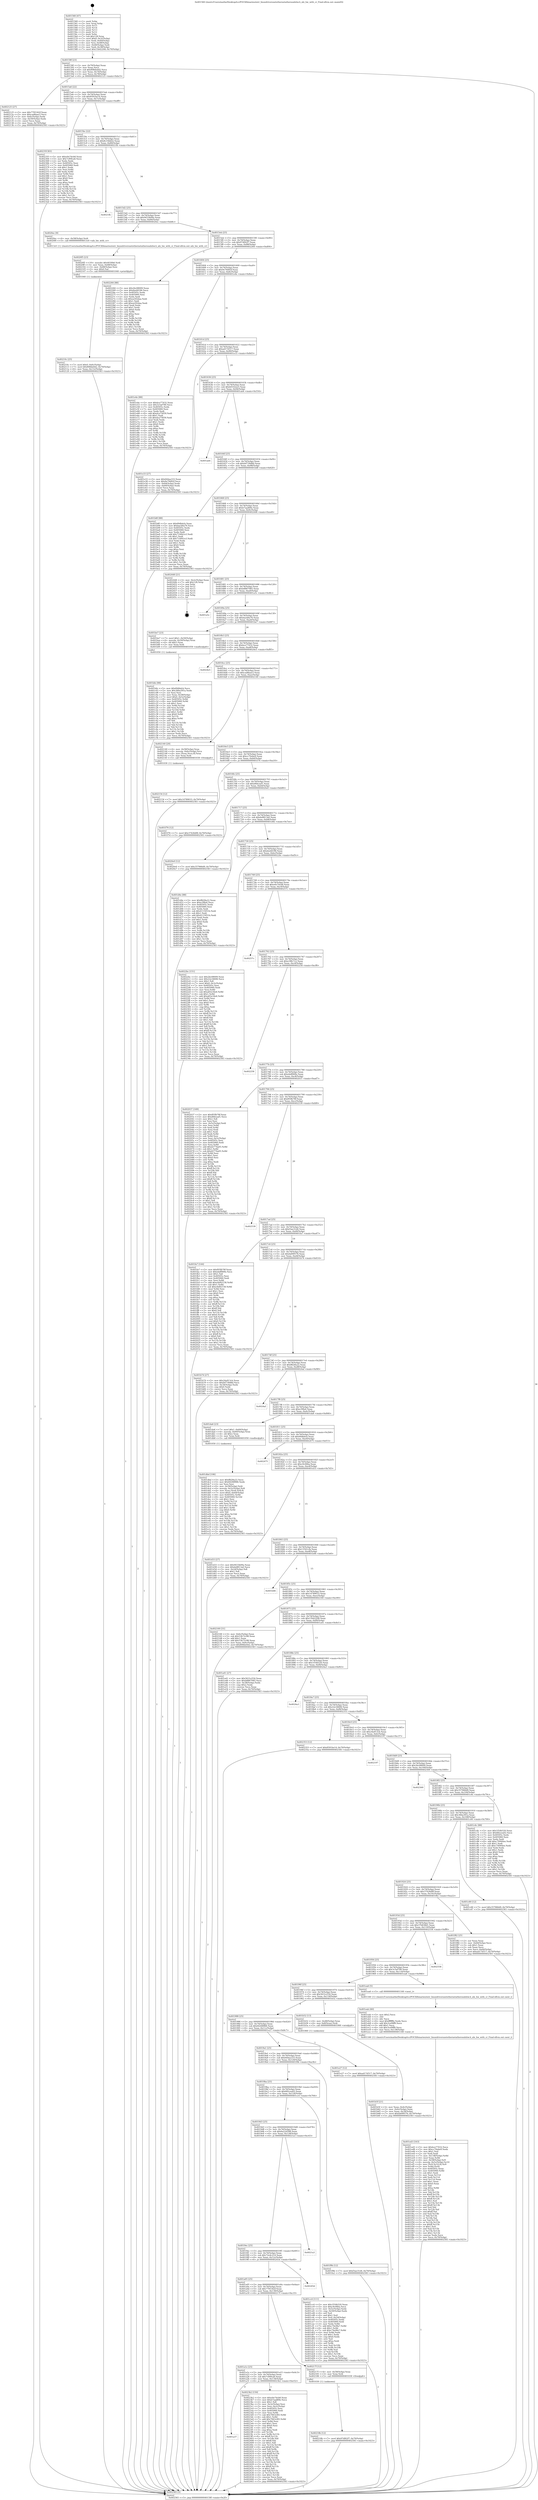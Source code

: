 digraph "0x401560" {
  label = "0x401560 (/mnt/c/Users/mathe/Desktop/tcc/POCII/binaries/extr_linuxdriversnetethernetatherosalxhw.h_alx_hw_with_cr_Final-ollvm.out::main(0))"
  labelloc = "t"
  node[shape=record]

  Entry [label="",width=0.3,height=0.3,shape=circle,fillcolor=black,style=filled]
  "0x40158f" [label="{
     0x40158f [23]\l
     | [instrs]\l
     &nbsp;&nbsp;0x40158f \<+3\>: mov -0x70(%rbp),%eax\l
     &nbsp;&nbsp;0x401592 \<+2\>: mov %eax,%ecx\l
     &nbsp;&nbsp;0x401594 \<+6\>: sub $0x808de0d2,%ecx\l
     &nbsp;&nbsp;0x40159a \<+3\>: mov %eax,-0x74(%rbp)\l
     &nbsp;&nbsp;0x40159d \<+3\>: mov %ecx,-0x78(%rbp)\l
     &nbsp;&nbsp;0x4015a0 \<+6\>: je 0000000000402125 \<main+0xbc5\>\l
  }"]
  "0x402125" [label="{
     0x402125 [27]\l
     | [instrs]\l
     &nbsp;&nbsp;0x402125 \<+5\>: mov $0x7795342f,%eax\l
     &nbsp;&nbsp;0x40212a \<+5\>: mov $0xcad8aae3,%ecx\l
     &nbsp;&nbsp;0x40212f \<+3\>: mov -0x6c(%rbp),%edx\l
     &nbsp;&nbsp;0x402132 \<+3\>: cmp -0x50(%rbp),%edx\l
     &nbsp;&nbsp;0x402135 \<+3\>: cmovl %ecx,%eax\l
     &nbsp;&nbsp;0x402138 \<+3\>: mov %eax,-0x70(%rbp)\l
     &nbsp;&nbsp;0x40213b \<+5\>: jmp 0000000000402583 \<main+0x1023\>\l
  }"]
  "0x4015a6" [label="{
     0x4015a6 [22]\l
     | [instrs]\l
     &nbsp;&nbsp;0x4015a6 \<+5\>: jmp 00000000004015ab \<main+0x4b\>\l
     &nbsp;&nbsp;0x4015ab \<+3\>: mov -0x74(%rbp),%eax\l
     &nbsp;&nbsp;0x4015ae \<+5\>: sub $0x8591be14,%eax\l
     &nbsp;&nbsp;0x4015b3 \<+3\>: mov %eax,-0x7c(%rbp)\l
     &nbsp;&nbsp;0x4015b6 \<+6\>: je 000000000040235f \<main+0xdff\>\l
  }"]
  Exit [label="",width=0.3,height=0.3,shape=circle,fillcolor=black,style=filled,peripheries=2]
  "0x40235f" [label="{
     0x40235f [83]\l
     | [instrs]\l
     &nbsp;&nbsp;0x40235f \<+5\>: mov $0xe0e7dcb8,%eax\l
     &nbsp;&nbsp;0x402364 \<+5\>: mov $0x7cf09ca6,%ecx\l
     &nbsp;&nbsp;0x402369 \<+2\>: xor %edx,%edx\l
     &nbsp;&nbsp;0x40236b \<+7\>: mov 0x40505c,%esi\l
     &nbsp;&nbsp;0x402372 \<+7\>: mov 0x405060,%edi\l
     &nbsp;&nbsp;0x402379 \<+3\>: sub $0x1,%edx\l
     &nbsp;&nbsp;0x40237c \<+3\>: mov %esi,%r8d\l
     &nbsp;&nbsp;0x40237f \<+3\>: add %edx,%r8d\l
     &nbsp;&nbsp;0x402382 \<+4\>: imul %r8d,%esi\l
     &nbsp;&nbsp;0x402386 \<+3\>: and $0x1,%esi\l
     &nbsp;&nbsp;0x402389 \<+3\>: cmp $0x0,%esi\l
     &nbsp;&nbsp;0x40238c \<+4\>: sete %r9b\l
     &nbsp;&nbsp;0x402390 \<+3\>: cmp $0xa,%edi\l
     &nbsp;&nbsp;0x402393 \<+4\>: setl %r10b\l
     &nbsp;&nbsp;0x402397 \<+3\>: mov %r9b,%r11b\l
     &nbsp;&nbsp;0x40239a \<+3\>: and %r10b,%r11b\l
     &nbsp;&nbsp;0x40239d \<+3\>: xor %r10b,%r9b\l
     &nbsp;&nbsp;0x4023a0 \<+3\>: or %r9b,%r11b\l
     &nbsp;&nbsp;0x4023a3 \<+4\>: test $0x1,%r11b\l
     &nbsp;&nbsp;0x4023a7 \<+3\>: cmovne %ecx,%eax\l
     &nbsp;&nbsp;0x4023aa \<+3\>: mov %eax,-0x70(%rbp)\l
     &nbsp;&nbsp;0x4023ad \<+5\>: jmp 0000000000402583 \<main+0x1023\>\l
  }"]
  "0x4015bc" [label="{
     0x4015bc [22]\l
     | [instrs]\l
     &nbsp;&nbsp;0x4015bc \<+5\>: jmp 00000000004015c1 \<main+0x61\>\l
     &nbsp;&nbsp;0x4015c1 \<+3\>: mov -0x74(%rbp),%eax\l
     &nbsp;&nbsp;0x4015c4 \<+5\>: sub $0x8c19dd2e,%eax\l
     &nbsp;&nbsp;0x4015c9 \<+3\>: mov %eax,-0x80(%rbp)\l
     &nbsp;&nbsp;0x4015cc \<+6\>: je 00000000004021fb \<main+0xc9b\>\l
  }"]
  "0x401a37" [label="{
     0x401a37\l
  }", style=dashed]
  "0x4021fb" [label="{
     0x4021fb\l
  }", style=dashed]
  "0x4015d2" [label="{
     0x4015d2 [25]\l
     | [instrs]\l
     &nbsp;&nbsp;0x4015d2 \<+5\>: jmp 00000000004015d7 \<main+0x77\>\l
     &nbsp;&nbsp;0x4015d7 \<+3\>: mov -0x74(%rbp),%eax\l
     &nbsp;&nbsp;0x4015da \<+5\>: sub $0x9433b09a,%eax\l
     &nbsp;&nbsp;0x4015df \<+6\>: mov %eax,-0x84(%rbp)\l
     &nbsp;&nbsp;0x4015e5 \<+6\>: je 00000000004020ec \<main+0xb8c\>\l
  }"]
  "0x4023b2" [label="{
     0x4023b2 [150]\l
     | [instrs]\l
     &nbsp;&nbsp;0x4023b2 \<+5\>: mov $0xe0e7dcb8,%eax\l
     &nbsp;&nbsp;0x4023b7 \<+5\>: mov $0xb7aad69e,%ecx\l
     &nbsp;&nbsp;0x4023bc \<+2\>: mov $0x1,%dl\l
     &nbsp;&nbsp;0x4023be \<+3\>: mov -0x3c(%rbp),%esi\l
     &nbsp;&nbsp;0x4023c1 \<+3\>: mov %esi,-0x2c(%rbp)\l
     &nbsp;&nbsp;0x4023c4 \<+7\>: mov 0x40505c,%esi\l
     &nbsp;&nbsp;0x4023cb \<+7\>: mov 0x405060,%edi\l
     &nbsp;&nbsp;0x4023d2 \<+3\>: mov %esi,%r8d\l
     &nbsp;&nbsp;0x4023d5 \<+7\>: sub $0x7063cf45,%r8d\l
     &nbsp;&nbsp;0x4023dc \<+4\>: sub $0x1,%r8d\l
     &nbsp;&nbsp;0x4023e0 \<+7\>: add $0x7063cf45,%r8d\l
     &nbsp;&nbsp;0x4023e7 \<+4\>: imul %r8d,%esi\l
     &nbsp;&nbsp;0x4023eb \<+3\>: and $0x1,%esi\l
     &nbsp;&nbsp;0x4023ee \<+3\>: cmp $0x0,%esi\l
     &nbsp;&nbsp;0x4023f1 \<+4\>: sete %r9b\l
     &nbsp;&nbsp;0x4023f5 \<+3\>: cmp $0xa,%edi\l
     &nbsp;&nbsp;0x4023f8 \<+4\>: setl %r10b\l
     &nbsp;&nbsp;0x4023fc \<+3\>: mov %r9b,%r11b\l
     &nbsp;&nbsp;0x4023ff \<+4\>: xor $0xff,%r11b\l
     &nbsp;&nbsp;0x402403 \<+3\>: mov %r10b,%bl\l
     &nbsp;&nbsp;0x402406 \<+3\>: xor $0xff,%bl\l
     &nbsp;&nbsp;0x402409 \<+3\>: xor $0x1,%dl\l
     &nbsp;&nbsp;0x40240c \<+3\>: mov %r11b,%r14b\l
     &nbsp;&nbsp;0x40240f \<+4\>: and $0xff,%r14b\l
     &nbsp;&nbsp;0x402413 \<+3\>: and %dl,%r9b\l
     &nbsp;&nbsp;0x402416 \<+3\>: mov %bl,%r15b\l
     &nbsp;&nbsp;0x402419 \<+4\>: and $0xff,%r15b\l
     &nbsp;&nbsp;0x40241d \<+3\>: and %dl,%r10b\l
     &nbsp;&nbsp;0x402420 \<+3\>: or %r9b,%r14b\l
     &nbsp;&nbsp;0x402423 \<+3\>: or %r10b,%r15b\l
     &nbsp;&nbsp;0x402426 \<+3\>: xor %r15b,%r14b\l
     &nbsp;&nbsp;0x402429 \<+3\>: or %bl,%r11b\l
     &nbsp;&nbsp;0x40242c \<+4\>: xor $0xff,%r11b\l
     &nbsp;&nbsp;0x402430 \<+3\>: or $0x1,%dl\l
     &nbsp;&nbsp;0x402433 \<+3\>: and %dl,%r11b\l
     &nbsp;&nbsp;0x402436 \<+3\>: or %r11b,%r14b\l
     &nbsp;&nbsp;0x402439 \<+4\>: test $0x1,%r14b\l
     &nbsp;&nbsp;0x40243d \<+3\>: cmovne %ecx,%eax\l
     &nbsp;&nbsp;0x402440 \<+3\>: mov %eax,-0x70(%rbp)\l
     &nbsp;&nbsp;0x402443 \<+5\>: jmp 0000000000402583 \<main+0x1023\>\l
  }"]
  "0x4020ec" [label="{
     0x4020ec [9]\l
     | [instrs]\l
     &nbsp;&nbsp;0x4020ec \<+4\>: mov -0x58(%rbp),%rdi\l
     &nbsp;&nbsp;0x4020f0 \<+5\>: call 00000000004013c0 \<alx_hw_with_cr\>\l
     | [calls]\l
     &nbsp;&nbsp;0x4013c0 \{1\} (/mnt/c/Users/mathe/Desktop/tcc/POCII/binaries/extr_linuxdriversnetethernetatherosalxhw.h_alx_hw_with_cr_Final-ollvm.out::alx_hw_with_cr)\l
  }"]
  "0x4015eb" [label="{
     0x4015eb [25]\l
     | [instrs]\l
     &nbsp;&nbsp;0x4015eb \<+5\>: jmp 00000000004015f0 \<main+0x90\>\l
     &nbsp;&nbsp;0x4015f0 \<+3\>: mov -0x74(%rbp),%eax\l
     &nbsp;&nbsp;0x4015f3 \<+5\>: sub $0x97df42f7,%eax\l
     &nbsp;&nbsp;0x4015f8 \<+6\>: mov %eax,-0x88(%rbp)\l
     &nbsp;&nbsp;0x4015fe \<+6\>: je 0000000000402264 \<main+0xd04\>\l
  }"]
  "0x40218b" [label="{
     0x40218b [12]\l
     | [instrs]\l
     &nbsp;&nbsp;0x40218b \<+7\>: movl $0x97df42f7,-0x70(%rbp)\l
     &nbsp;&nbsp;0x402192 \<+5\>: jmp 0000000000402583 \<main+0x1023\>\l
  }"]
  "0x402264" [label="{
     0x402264 [88]\l
     | [instrs]\l
     &nbsp;&nbsp;0x402264 \<+5\>: mov $0x2bc08009,%eax\l
     &nbsp;&nbsp;0x402269 \<+5\>: mov $0xdeefd196,%ecx\l
     &nbsp;&nbsp;0x40226e \<+7\>: mov 0x40505c,%edx\l
     &nbsp;&nbsp;0x402275 \<+7\>: mov 0x405060,%esi\l
     &nbsp;&nbsp;0x40227c \<+2\>: mov %edx,%edi\l
     &nbsp;&nbsp;0x40227e \<+6\>: sub $0xea5f2daa,%edi\l
     &nbsp;&nbsp;0x402284 \<+3\>: sub $0x1,%edi\l
     &nbsp;&nbsp;0x402287 \<+6\>: add $0xea5f2daa,%edi\l
     &nbsp;&nbsp;0x40228d \<+3\>: imul %edi,%edx\l
     &nbsp;&nbsp;0x402290 \<+3\>: and $0x1,%edx\l
     &nbsp;&nbsp;0x402293 \<+3\>: cmp $0x0,%edx\l
     &nbsp;&nbsp;0x402296 \<+4\>: sete %r8b\l
     &nbsp;&nbsp;0x40229a \<+3\>: cmp $0xa,%esi\l
     &nbsp;&nbsp;0x40229d \<+4\>: setl %r9b\l
     &nbsp;&nbsp;0x4022a1 \<+3\>: mov %r8b,%r10b\l
     &nbsp;&nbsp;0x4022a4 \<+3\>: and %r9b,%r10b\l
     &nbsp;&nbsp;0x4022a7 \<+3\>: xor %r9b,%r8b\l
     &nbsp;&nbsp;0x4022aa \<+3\>: or %r8b,%r10b\l
     &nbsp;&nbsp;0x4022ad \<+4\>: test $0x1,%r10b\l
     &nbsp;&nbsp;0x4022b1 \<+3\>: cmovne %ecx,%eax\l
     &nbsp;&nbsp;0x4022b4 \<+3\>: mov %eax,-0x70(%rbp)\l
     &nbsp;&nbsp;0x4022b7 \<+5\>: jmp 0000000000402583 \<main+0x1023\>\l
  }"]
  "0x401604" [label="{
     0x401604 [25]\l
     | [instrs]\l
     &nbsp;&nbsp;0x401604 \<+5\>: jmp 0000000000401609 \<main+0xa9\>\l
     &nbsp;&nbsp;0x401609 \<+3\>: mov -0x74(%rbp),%eax\l
     &nbsp;&nbsp;0x40160c \<+5\>: sub $0x9e79d92f,%eax\l
     &nbsp;&nbsp;0x401611 \<+6\>: mov %eax,-0x8c(%rbp)\l
     &nbsp;&nbsp;0x401617 \<+6\>: je 0000000000401e4e \<main+0x8ee\>\l
  }"]
  "0x401a1e" [label="{
     0x401a1e [25]\l
     | [instrs]\l
     &nbsp;&nbsp;0x401a1e \<+5\>: jmp 0000000000401a23 \<main+0x4c3\>\l
     &nbsp;&nbsp;0x401a23 \<+3\>: mov -0x74(%rbp),%eax\l
     &nbsp;&nbsp;0x401a26 \<+5\>: sub $0x7cf09ca6,%eax\l
     &nbsp;&nbsp;0x401a2b \<+6\>: mov %eax,-0x134(%rbp)\l
     &nbsp;&nbsp;0x401a31 \<+6\>: je 00000000004023b2 \<main+0xe52\>\l
  }"]
  "0x401e4e" [label="{
     0x401e4e [88]\l
     | [instrs]\l
     &nbsp;&nbsp;0x401e4e \<+5\>: mov $0xbce77432,%eax\l
     &nbsp;&nbsp;0x401e53 \<+5\>: mov $0x3c5af790,%ecx\l
     &nbsp;&nbsp;0x401e58 \<+7\>: mov 0x40505c,%edx\l
     &nbsp;&nbsp;0x401e5f \<+7\>: mov 0x405060,%esi\l
     &nbsp;&nbsp;0x401e66 \<+2\>: mov %edx,%edi\l
     &nbsp;&nbsp;0x401e68 \<+6\>: add $0xdca75659,%edi\l
     &nbsp;&nbsp;0x401e6e \<+3\>: sub $0x1,%edi\l
     &nbsp;&nbsp;0x401e71 \<+6\>: sub $0xdca75659,%edi\l
     &nbsp;&nbsp;0x401e77 \<+3\>: imul %edi,%edx\l
     &nbsp;&nbsp;0x401e7a \<+3\>: and $0x1,%edx\l
     &nbsp;&nbsp;0x401e7d \<+3\>: cmp $0x0,%edx\l
     &nbsp;&nbsp;0x401e80 \<+4\>: sete %r8b\l
     &nbsp;&nbsp;0x401e84 \<+3\>: cmp $0xa,%esi\l
     &nbsp;&nbsp;0x401e87 \<+4\>: setl %r9b\l
     &nbsp;&nbsp;0x401e8b \<+3\>: mov %r8b,%r10b\l
     &nbsp;&nbsp;0x401e8e \<+3\>: and %r9b,%r10b\l
     &nbsp;&nbsp;0x401e91 \<+3\>: xor %r9b,%r8b\l
     &nbsp;&nbsp;0x401e94 \<+3\>: or %r8b,%r10b\l
     &nbsp;&nbsp;0x401e97 \<+4\>: test $0x1,%r10b\l
     &nbsp;&nbsp;0x401e9b \<+3\>: cmovne %ecx,%eax\l
     &nbsp;&nbsp;0x401e9e \<+3\>: mov %eax,-0x70(%rbp)\l
     &nbsp;&nbsp;0x401ea1 \<+5\>: jmp 0000000000402583 \<main+0x1023\>\l
  }"]
  "0x40161d" [label="{
     0x40161d [25]\l
     | [instrs]\l
     &nbsp;&nbsp;0x40161d \<+5\>: jmp 0000000000401622 \<main+0xc2\>\l
     &nbsp;&nbsp;0x401622 \<+3\>: mov -0x74(%rbp),%eax\l
     &nbsp;&nbsp;0x401625 \<+5\>: sub $0xad17d517,%eax\l
     &nbsp;&nbsp;0x40162a \<+6\>: mov %eax,-0x90(%rbp)\l
     &nbsp;&nbsp;0x401630 \<+6\>: je 0000000000401e33 \<main+0x8d3\>\l
  }"]
  "0x40217f" [label="{
     0x40217f [12]\l
     | [instrs]\l
     &nbsp;&nbsp;0x40217f \<+4\>: mov -0x58(%rbp),%rax\l
     &nbsp;&nbsp;0x402183 \<+3\>: mov %rax,%rdi\l
     &nbsp;&nbsp;0x402186 \<+5\>: call 0000000000401030 \<free@plt\>\l
     | [calls]\l
     &nbsp;&nbsp;0x401030 \{1\} (unknown)\l
  }"]
  "0x401e33" [label="{
     0x401e33 [27]\l
     | [instrs]\l
     &nbsp;&nbsp;0x401e33 \<+5\>: mov $0x644aa333,%eax\l
     &nbsp;&nbsp;0x401e38 \<+5\>: mov $0x9e79d92f,%ecx\l
     &nbsp;&nbsp;0x401e3d \<+3\>: mov -0x64(%rbp),%edx\l
     &nbsp;&nbsp;0x401e40 \<+3\>: cmp -0x60(%rbp),%edx\l
     &nbsp;&nbsp;0x401e43 \<+3\>: cmovl %ecx,%eax\l
     &nbsp;&nbsp;0x401e46 \<+3\>: mov %eax,-0x70(%rbp)\l
     &nbsp;&nbsp;0x401e49 \<+5\>: jmp 0000000000402583 \<main+0x1023\>\l
  }"]
  "0x401636" [label="{
     0x401636 [25]\l
     | [instrs]\l
     &nbsp;&nbsp;0x401636 \<+5\>: jmp 000000000040163b \<main+0xdb\>\l
     &nbsp;&nbsp;0x40163b \<+3\>: mov -0x74(%rbp),%eax\l
     &nbsp;&nbsp;0x40163e \<+5\>: sub $0xb0102ee5,%eax\l
     &nbsp;&nbsp;0x401643 \<+6\>: mov %eax,-0x94(%rbp)\l
     &nbsp;&nbsp;0x401649 \<+6\>: je 0000000000401ab4 \<main+0x554\>\l
  }"]
  "0x401a05" [label="{
     0x401a05 [25]\l
     | [instrs]\l
     &nbsp;&nbsp;0x401a05 \<+5\>: jmp 0000000000401a0a \<main+0x4aa\>\l
     &nbsp;&nbsp;0x401a0a \<+3\>: mov -0x74(%rbp),%eax\l
     &nbsp;&nbsp;0x401a0d \<+5\>: sub $0x7795342f,%eax\l
     &nbsp;&nbsp;0x401a12 \<+6\>: mov %eax,-0x130(%rbp)\l
     &nbsp;&nbsp;0x401a18 \<+6\>: je 000000000040217f \<main+0xc1f\>\l
  }"]
  "0x401ab4" [label="{
     0x401ab4\l
  }", style=dashed]
  "0x40164f" [label="{
     0x40164f [25]\l
     | [instrs]\l
     &nbsp;&nbsp;0x40164f \<+5\>: jmp 0000000000401654 \<main+0xf4\>\l
     &nbsp;&nbsp;0x401654 \<+3\>: mov -0x74(%rbp),%eax\l
     &nbsp;&nbsp;0x401657 \<+5\>: sub $0xb0739d8d,%eax\l
     &nbsp;&nbsp;0x40165c \<+6\>: mov %eax,-0x98(%rbp)\l
     &nbsp;&nbsp;0x401662 \<+6\>: je 0000000000401b8f \<main+0x62f\>\l
  }"]
  "0x40245d" [label="{
     0x40245d\l
  }", style=dashed]
  "0x401b8f" [label="{
     0x401b8f [88]\l
     | [instrs]\l
     &nbsp;&nbsp;0x401b8f \<+5\>: mov $0x69dbdcb,%eax\l
     &nbsp;&nbsp;0x401b94 \<+5\>: mov $0xbacb6a76,%ecx\l
     &nbsp;&nbsp;0x401b99 \<+7\>: mov 0x40505c,%edx\l
     &nbsp;&nbsp;0x401ba0 \<+7\>: mov 0x405060,%esi\l
     &nbsp;&nbsp;0x401ba7 \<+2\>: mov %edx,%edi\l
     &nbsp;&nbsp;0x401ba9 \<+6\>: add $0x7140b1e3,%edi\l
     &nbsp;&nbsp;0x401baf \<+3\>: sub $0x1,%edi\l
     &nbsp;&nbsp;0x401bb2 \<+6\>: sub $0x7140b1e3,%edi\l
     &nbsp;&nbsp;0x401bb8 \<+3\>: imul %edi,%edx\l
     &nbsp;&nbsp;0x401bbb \<+3\>: and $0x1,%edx\l
     &nbsp;&nbsp;0x401bbe \<+3\>: cmp $0x0,%edx\l
     &nbsp;&nbsp;0x401bc1 \<+4\>: sete %r8b\l
     &nbsp;&nbsp;0x401bc5 \<+3\>: cmp $0xa,%esi\l
     &nbsp;&nbsp;0x401bc8 \<+4\>: setl %r9b\l
     &nbsp;&nbsp;0x401bcc \<+3\>: mov %r8b,%r10b\l
     &nbsp;&nbsp;0x401bcf \<+3\>: and %r9b,%r10b\l
     &nbsp;&nbsp;0x401bd2 \<+3\>: xor %r9b,%r8b\l
     &nbsp;&nbsp;0x401bd5 \<+3\>: or %r8b,%r10b\l
     &nbsp;&nbsp;0x401bd8 \<+4\>: test $0x1,%r10b\l
     &nbsp;&nbsp;0x401bdc \<+3\>: cmovne %ecx,%eax\l
     &nbsp;&nbsp;0x401bdf \<+3\>: mov %eax,-0x70(%rbp)\l
     &nbsp;&nbsp;0x401be2 \<+5\>: jmp 0000000000402583 \<main+0x1023\>\l
  }"]
  "0x401668" [label="{
     0x401668 [25]\l
     | [instrs]\l
     &nbsp;&nbsp;0x401668 \<+5\>: jmp 000000000040166d \<main+0x10d\>\l
     &nbsp;&nbsp;0x40166d \<+3\>: mov -0x74(%rbp),%eax\l
     &nbsp;&nbsp;0x401670 \<+5\>: sub $0xb7aad69e,%eax\l
     &nbsp;&nbsp;0x401675 \<+6\>: mov %eax,-0x9c(%rbp)\l
     &nbsp;&nbsp;0x40167b \<+6\>: je 0000000000402448 \<main+0xee8\>\l
  }"]
  "0x4019ec" [label="{
     0x4019ec [25]\l
     | [instrs]\l
     &nbsp;&nbsp;0x4019ec \<+5\>: jmp 00000000004019f1 \<main+0x491\>\l
     &nbsp;&nbsp;0x4019f1 \<+3\>: mov -0x74(%rbp),%eax\l
     &nbsp;&nbsp;0x4019f4 \<+5\>: sub $0x72e4c214,%eax\l
     &nbsp;&nbsp;0x4019f9 \<+6\>: mov %eax,-0x12c(%rbp)\l
     &nbsp;&nbsp;0x4019ff \<+6\>: je 000000000040245d \<main+0xefd\>\l
  }"]
  "0x402448" [label="{
     0x402448 [21]\l
     | [instrs]\l
     &nbsp;&nbsp;0x402448 \<+3\>: mov -0x2c(%rbp),%eax\l
     &nbsp;&nbsp;0x40244b \<+7\>: add $0x128,%rsp\l
     &nbsp;&nbsp;0x402452 \<+1\>: pop %rbx\l
     &nbsp;&nbsp;0x402453 \<+2\>: pop %r12\l
     &nbsp;&nbsp;0x402455 \<+2\>: pop %r13\l
     &nbsp;&nbsp;0x402457 \<+2\>: pop %r14\l
     &nbsp;&nbsp;0x402459 \<+2\>: pop %r15\l
     &nbsp;&nbsp;0x40245b \<+1\>: pop %rbp\l
     &nbsp;&nbsp;0x40245c \<+1\>: ret\l
  }"]
  "0x401681" [label="{
     0x401681 [25]\l
     | [instrs]\l
     &nbsp;&nbsp;0x401681 \<+5\>: jmp 0000000000401686 \<main+0x126\>\l
     &nbsp;&nbsp;0x401686 \<+3\>: mov -0x74(%rbp),%eax\l
     &nbsp;&nbsp;0x401689 \<+5\>: sub $0xb8867085,%eax\l
     &nbsp;&nbsp;0x40168e \<+6\>: mov %eax,-0xa0(%rbp)\l
     &nbsp;&nbsp;0x401694 \<+6\>: je 0000000000401a5c \<main+0x4fc\>\l
  }"]
  "0x4021a3" [label="{
     0x4021a3\l
  }", style=dashed]
  "0x401a5c" [label="{
     0x401a5c\l
  }", style=dashed]
  "0x40169a" [label="{
     0x40169a [25]\l
     | [instrs]\l
     &nbsp;&nbsp;0x40169a \<+5\>: jmp 000000000040169f \<main+0x13f\>\l
     &nbsp;&nbsp;0x40169f \<+3\>: mov -0x74(%rbp),%eax\l
     &nbsp;&nbsp;0x4016a2 \<+5\>: sub $0xbacb6a76,%eax\l
     &nbsp;&nbsp;0x4016a7 \<+6\>: mov %eax,-0xa4(%rbp)\l
     &nbsp;&nbsp;0x4016ad \<+6\>: je 0000000000401be7 \<main+0x687\>\l
  }"]
  "0x402154" [label="{
     0x402154 [12]\l
     | [instrs]\l
     &nbsp;&nbsp;0x402154 \<+7\>: movl $0x14789033,-0x70(%rbp)\l
     &nbsp;&nbsp;0x40215b \<+5\>: jmp 0000000000402583 \<main+0x1023\>\l
  }"]
  "0x401be7" [label="{
     0x401be7 [23]\l
     | [instrs]\l
     &nbsp;&nbsp;0x401be7 \<+7\>: movl $0x1,-0x50(%rbp)\l
     &nbsp;&nbsp;0x401bee \<+4\>: movslq -0x50(%rbp),%rax\l
     &nbsp;&nbsp;0x401bf2 \<+4\>: shl $0x3,%rax\l
     &nbsp;&nbsp;0x401bf6 \<+3\>: mov %rax,%rdi\l
     &nbsp;&nbsp;0x401bf9 \<+5\>: call 0000000000401050 \<malloc@plt\>\l
     | [calls]\l
     &nbsp;&nbsp;0x401050 \{1\} (unknown)\l
  }"]
  "0x4016b3" [label="{
     0x4016b3 [25]\l
     | [instrs]\l
     &nbsp;&nbsp;0x4016b3 \<+5\>: jmp 00000000004016b8 \<main+0x158\>\l
     &nbsp;&nbsp;0x4016b8 \<+3\>: mov -0x74(%rbp),%eax\l
     &nbsp;&nbsp;0x4016bb \<+5\>: sub $0xbce77432,%eax\l
     &nbsp;&nbsp;0x4016c0 \<+6\>: mov %eax,-0xa8(%rbp)\l
     &nbsp;&nbsp;0x4016c6 \<+6\>: je 00000000004024e5 \<main+0xf85\>\l
  }"]
  "0x40210c" [label="{
     0x40210c [25]\l
     | [instrs]\l
     &nbsp;&nbsp;0x40210c \<+7\>: movl $0x0,-0x6c(%rbp)\l
     &nbsp;&nbsp;0x402113 \<+7\>: movl $0x808de0d2,-0x70(%rbp)\l
     &nbsp;&nbsp;0x40211a \<+6\>: mov %eax,-0x13c(%rbp)\l
     &nbsp;&nbsp;0x402120 \<+5\>: jmp 0000000000402583 \<main+0x1023\>\l
  }"]
  "0x4024e5" [label="{
     0x4024e5\l
  }", style=dashed]
  "0x4016cc" [label="{
     0x4016cc [25]\l
     | [instrs]\l
     &nbsp;&nbsp;0x4016cc \<+5\>: jmp 00000000004016d1 \<main+0x171\>\l
     &nbsp;&nbsp;0x4016d1 \<+3\>: mov -0x74(%rbp),%eax\l
     &nbsp;&nbsp;0x4016d4 \<+5\>: sub $0xcad8aae3,%eax\l
     &nbsp;&nbsp;0x4016d9 \<+6\>: mov %eax,-0xac(%rbp)\l
     &nbsp;&nbsp;0x4016df \<+6\>: je 0000000000402140 \<main+0xbe0\>\l
  }"]
  "0x4020f5" [label="{
     0x4020f5 [23]\l
     | [instrs]\l
     &nbsp;&nbsp;0x4020f5 \<+10\>: movabs $0x4030b6,%rdi\l
     &nbsp;&nbsp;0x4020ff \<+3\>: mov %eax,-0x68(%rbp)\l
     &nbsp;&nbsp;0x402102 \<+3\>: mov -0x68(%rbp),%esi\l
     &nbsp;&nbsp;0x402105 \<+2\>: mov $0x0,%al\l
     &nbsp;&nbsp;0x402107 \<+5\>: call 0000000000401040 \<printf@plt\>\l
     | [calls]\l
     &nbsp;&nbsp;0x401040 \{1\} (unknown)\l
  }"]
  "0x402140" [label="{
     0x402140 [20]\l
     | [instrs]\l
     &nbsp;&nbsp;0x402140 \<+4\>: mov -0x58(%rbp),%rax\l
     &nbsp;&nbsp;0x402144 \<+4\>: movslq -0x6c(%rbp),%rcx\l
     &nbsp;&nbsp;0x402148 \<+4\>: mov (%rax,%rcx,8),%rax\l
     &nbsp;&nbsp;0x40214c \<+3\>: mov %rax,%rdi\l
     &nbsp;&nbsp;0x40214f \<+5\>: call 0000000000401030 \<free@plt\>\l
     | [calls]\l
     &nbsp;&nbsp;0x401030 \{1\} (unknown)\l
  }"]
  "0x4016e5" [label="{
     0x4016e5 [25]\l
     | [instrs]\l
     &nbsp;&nbsp;0x4016e5 \<+5\>: jmp 00000000004016ea \<main+0x18a\>\l
     &nbsp;&nbsp;0x4016ea \<+3\>: mov -0x74(%rbp),%eax\l
     &nbsp;&nbsp;0x4016ed \<+5\>: sub $0xcc70ebe9,%eax\l
     &nbsp;&nbsp;0x4016f2 \<+6\>: mov %eax,-0xb0(%rbp)\l
     &nbsp;&nbsp;0x4016f8 \<+6\>: je 0000000000401f76 \<main+0xa16\>\l
  }"]
  "0x401ed3" [label="{
     0x401ed3 [163]\l
     | [instrs]\l
     &nbsp;&nbsp;0x401ed3 \<+5\>: mov $0xbce77432,%ecx\l
     &nbsp;&nbsp;0x401ed8 \<+5\>: mov $0xcc70ebe9,%edx\l
     &nbsp;&nbsp;0x401edd \<+3\>: mov $0x1,%sil\l
     &nbsp;&nbsp;0x401ee0 \<+2\>: xor %edi,%edi\l
     &nbsp;&nbsp;0x401ee2 \<+7\>: mov -0x138(%rbp),%r8d\l
     &nbsp;&nbsp;0x401ee9 \<+4\>: imul %eax,%r8d\l
     &nbsp;&nbsp;0x401eed \<+4\>: mov -0x58(%rbp),%r9\l
     &nbsp;&nbsp;0x401ef1 \<+4\>: movslq -0x5c(%rbp),%r10\l
     &nbsp;&nbsp;0x401ef5 \<+4\>: mov (%r9,%r10,8),%r9\l
     &nbsp;&nbsp;0x401ef9 \<+3\>: mov %r8d,(%r9)\l
     &nbsp;&nbsp;0x401efc \<+7\>: mov 0x40505c,%eax\l
     &nbsp;&nbsp;0x401f03 \<+8\>: mov 0x405060,%r8d\l
     &nbsp;&nbsp;0x401f0b \<+3\>: sub $0x1,%edi\l
     &nbsp;&nbsp;0x401f0e \<+3\>: mov %eax,%r11d\l
     &nbsp;&nbsp;0x401f11 \<+3\>: add %edi,%r11d\l
     &nbsp;&nbsp;0x401f14 \<+4\>: imul %r11d,%eax\l
     &nbsp;&nbsp;0x401f18 \<+3\>: and $0x1,%eax\l
     &nbsp;&nbsp;0x401f1b \<+3\>: cmp $0x0,%eax\l
     &nbsp;&nbsp;0x401f1e \<+3\>: sete %bl\l
     &nbsp;&nbsp;0x401f21 \<+4\>: cmp $0xa,%r8d\l
     &nbsp;&nbsp;0x401f25 \<+4\>: setl %r14b\l
     &nbsp;&nbsp;0x401f29 \<+3\>: mov %bl,%r15b\l
     &nbsp;&nbsp;0x401f2c \<+4\>: xor $0xff,%r15b\l
     &nbsp;&nbsp;0x401f30 \<+3\>: mov %r14b,%r12b\l
     &nbsp;&nbsp;0x401f33 \<+4\>: xor $0xff,%r12b\l
     &nbsp;&nbsp;0x401f37 \<+4\>: xor $0x1,%sil\l
     &nbsp;&nbsp;0x401f3b \<+3\>: mov %r15b,%r13b\l
     &nbsp;&nbsp;0x401f3e \<+4\>: and $0xff,%r13b\l
     &nbsp;&nbsp;0x401f42 \<+3\>: and %sil,%bl\l
     &nbsp;&nbsp;0x401f45 \<+3\>: mov %r12b,%al\l
     &nbsp;&nbsp;0x401f48 \<+2\>: and $0xff,%al\l
     &nbsp;&nbsp;0x401f4a \<+3\>: and %sil,%r14b\l
     &nbsp;&nbsp;0x401f4d \<+3\>: or %bl,%r13b\l
     &nbsp;&nbsp;0x401f50 \<+3\>: or %r14b,%al\l
     &nbsp;&nbsp;0x401f53 \<+3\>: xor %al,%r13b\l
     &nbsp;&nbsp;0x401f56 \<+3\>: or %r12b,%r15b\l
     &nbsp;&nbsp;0x401f59 \<+4\>: xor $0xff,%r15b\l
     &nbsp;&nbsp;0x401f5d \<+4\>: or $0x1,%sil\l
     &nbsp;&nbsp;0x401f61 \<+3\>: and %sil,%r15b\l
     &nbsp;&nbsp;0x401f64 \<+3\>: or %r15b,%r13b\l
     &nbsp;&nbsp;0x401f67 \<+4\>: test $0x1,%r13b\l
     &nbsp;&nbsp;0x401f6b \<+3\>: cmovne %edx,%ecx\l
     &nbsp;&nbsp;0x401f6e \<+3\>: mov %ecx,-0x70(%rbp)\l
     &nbsp;&nbsp;0x401f71 \<+5\>: jmp 0000000000402583 \<main+0x1023\>\l
  }"]
  "0x401f76" [label="{
     0x401f76 [12]\l
     | [instrs]\l
     &nbsp;&nbsp;0x401f76 \<+7\>: movl $0x37426d9f,-0x70(%rbp)\l
     &nbsp;&nbsp;0x401f7d \<+5\>: jmp 0000000000402583 \<main+0x1023\>\l
  }"]
  "0x4016fe" [label="{
     0x4016fe [25]\l
     | [instrs]\l
     &nbsp;&nbsp;0x4016fe \<+5\>: jmp 0000000000401703 \<main+0x1a3\>\l
     &nbsp;&nbsp;0x401703 \<+3\>: mov -0x74(%rbp),%eax\l
     &nbsp;&nbsp;0x401706 \<+5\>: sub $0xd9dceaf1,%eax\l
     &nbsp;&nbsp;0x40170b \<+6\>: mov %eax,-0xb4(%rbp)\l
     &nbsp;&nbsp;0x401711 \<+6\>: je 00000000004020e0 \<main+0xb80\>\l
  }"]
  "0x401eab" [label="{
     0x401eab [40]\l
     | [instrs]\l
     &nbsp;&nbsp;0x401eab \<+5\>: mov $0x2,%ecx\l
     &nbsp;&nbsp;0x401eb0 \<+1\>: cltd\l
     &nbsp;&nbsp;0x401eb1 \<+2\>: idiv %ecx\l
     &nbsp;&nbsp;0x401eb3 \<+6\>: imul $0xfffffffe,%edx,%ecx\l
     &nbsp;&nbsp;0x401eb9 \<+6\>: add $0x3cef4ff9,%ecx\l
     &nbsp;&nbsp;0x401ebf \<+3\>: add $0x1,%ecx\l
     &nbsp;&nbsp;0x401ec2 \<+6\>: sub $0x3cef4ff9,%ecx\l
     &nbsp;&nbsp;0x401ec8 \<+6\>: mov %ecx,-0x138(%rbp)\l
     &nbsp;&nbsp;0x401ece \<+5\>: call 0000000000401160 \<next_i\>\l
     | [calls]\l
     &nbsp;&nbsp;0x401160 \{1\} (/mnt/c/Users/mathe/Desktop/tcc/POCII/binaries/extr_linuxdriversnetethernetatherosalxhw.h_alx_hw_with_cr_Final-ollvm.out::next_i)\l
  }"]
  "0x4020e0" [label="{
     0x4020e0 [12]\l
     | [instrs]\l
     &nbsp;&nbsp;0x4020e0 \<+7\>: movl $0x357966d9,-0x70(%rbp)\l
     &nbsp;&nbsp;0x4020e7 \<+5\>: jmp 0000000000402583 \<main+0x1023\>\l
  }"]
  "0x401717" [label="{
     0x401717 [25]\l
     | [instrs]\l
     &nbsp;&nbsp;0x401717 \<+5\>: jmp 000000000040171c \<main+0x1bc\>\l
     &nbsp;&nbsp;0x40171c \<+3\>: mov -0x74(%rbp),%eax\l
     &nbsp;&nbsp;0x40171f \<+5\>: sub $0xde8813a0,%eax\l
     &nbsp;&nbsp;0x401724 \<+6\>: mov %eax,-0xb8(%rbp)\l
     &nbsp;&nbsp;0x40172a \<+6\>: je 0000000000401d4e \<main+0x7ee\>\l
  }"]
  "0x401dbd" [label="{
     0x401dbd [106]\l
     | [instrs]\l
     &nbsp;&nbsp;0x401dbd \<+5\>: mov $0xffd28a22,%ecx\l
     &nbsp;&nbsp;0x401dc2 \<+5\>: mov $0x64268966,%edx\l
     &nbsp;&nbsp;0x401dc7 \<+2\>: xor %esi,%esi\l
     &nbsp;&nbsp;0x401dc9 \<+4\>: mov -0x58(%rbp),%rdi\l
     &nbsp;&nbsp;0x401dcd \<+4\>: movslq -0x5c(%rbp),%r8\l
     &nbsp;&nbsp;0x401dd1 \<+4\>: mov %rax,(%rdi,%r8,8)\l
     &nbsp;&nbsp;0x401dd5 \<+7\>: movl $0x0,-0x64(%rbp)\l
     &nbsp;&nbsp;0x401ddc \<+8\>: mov 0x40505c,%r9d\l
     &nbsp;&nbsp;0x401de4 \<+8\>: mov 0x405060,%r10d\l
     &nbsp;&nbsp;0x401dec \<+3\>: sub $0x1,%esi\l
     &nbsp;&nbsp;0x401def \<+3\>: mov %r9d,%r11d\l
     &nbsp;&nbsp;0x401df2 \<+3\>: add %esi,%r11d\l
     &nbsp;&nbsp;0x401df5 \<+4\>: imul %r11d,%r9d\l
     &nbsp;&nbsp;0x401df9 \<+4\>: and $0x1,%r9d\l
     &nbsp;&nbsp;0x401dfd \<+4\>: cmp $0x0,%r9d\l
     &nbsp;&nbsp;0x401e01 \<+3\>: sete %bl\l
     &nbsp;&nbsp;0x401e04 \<+4\>: cmp $0xa,%r10d\l
     &nbsp;&nbsp;0x401e08 \<+4\>: setl %r14b\l
     &nbsp;&nbsp;0x401e0c \<+3\>: mov %bl,%r15b\l
     &nbsp;&nbsp;0x401e0f \<+3\>: and %r14b,%r15b\l
     &nbsp;&nbsp;0x401e12 \<+3\>: xor %r14b,%bl\l
     &nbsp;&nbsp;0x401e15 \<+3\>: or %bl,%r15b\l
     &nbsp;&nbsp;0x401e18 \<+4\>: test $0x1,%r15b\l
     &nbsp;&nbsp;0x401e1c \<+3\>: cmovne %edx,%ecx\l
     &nbsp;&nbsp;0x401e1f \<+3\>: mov %ecx,-0x70(%rbp)\l
     &nbsp;&nbsp;0x401e22 \<+5\>: jmp 0000000000402583 \<main+0x1023\>\l
  }"]
  "0x401d4e" [label="{
     0x401d4e [88]\l
     | [instrs]\l
     &nbsp;&nbsp;0x401d4e \<+5\>: mov $0xffd28a22,%eax\l
     &nbsp;&nbsp;0x401d53 \<+5\>: mov $0xe39fa4,%ecx\l
     &nbsp;&nbsp;0x401d58 \<+7\>: mov 0x40505c,%edx\l
     &nbsp;&nbsp;0x401d5f \<+7\>: mov 0x405060,%esi\l
     &nbsp;&nbsp;0x401d66 \<+2\>: mov %edx,%edi\l
     &nbsp;&nbsp;0x401d68 \<+6\>: sub $0x4115051b,%edi\l
     &nbsp;&nbsp;0x401d6e \<+3\>: sub $0x1,%edi\l
     &nbsp;&nbsp;0x401d71 \<+6\>: add $0x4115051b,%edi\l
     &nbsp;&nbsp;0x401d77 \<+3\>: imul %edi,%edx\l
     &nbsp;&nbsp;0x401d7a \<+3\>: and $0x1,%edx\l
     &nbsp;&nbsp;0x401d7d \<+3\>: cmp $0x0,%edx\l
     &nbsp;&nbsp;0x401d80 \<+4\>: sete %r8b\l
     &nbsp;&nbsp;0x401d84 \<+3\>: cmp $0xa,%esi\l
     &nbsp;&nbsp;0x401d87 \<+4\>: setl %r9b\l
     &nbsp;&nbsp;0x401d8b \<+3\>: mov %r8b,%r10b\l
     &nbsp;&nbsp;0x401d8e \<+3\>: and %r9b,%r10b\l
     &nbsp;&nbsp;0x401d91 \<+3\>: xor %r9b,%r8b\l
     &nbsp;&nbsp;0x401d94 \<+3\>: or %r8b,%r10b\l
     &nbsp;&nbsp;0x401d97 \<+4\>: test $0x1,%r10b\l
     &nbsp;&nbsp;0x401d9b \<+3\>: cmovne %ecx,%eax\l
     &nbsp;&nbsp;0x401d9e \<+3\>: mov %eax,-0x70(%rbp)\l
     &nbsp;&nbsp;0x401da1 \<+5\>: jmp 0000000000402583 \<main+0x1023\>\l
  }"]
  "0x401730" [label="{
     0x401730 [25]\l
     | [instrs]\l
     &nbsp;&nbsp;0x401730 \<+5\>: jmp 0000000000401735 \<main+0x1d5\>\l
     &nbsp;&nbsp;0x401735 \<+3\>: mov -0x74(%rbp),%eax\l
     &nbsp;&nbsp;0x401738 \<+5\>: sub $0xdeefd196,%eax\l
     &nbsp;&nbsp;0x40173d \<+6\>: mov %eax,-0xbc(%rbp)\l
     &nbsp;&nbsp;0x401743 \<+6\>: je 00000000004022bc \<main+0xd5c\>\l
  }"]
  "0x4019d3" [label="{
     0x4019d3 [25]\l
     | [instrs]\l
     &nbsp;&nbsp;0x4019d3 \<+5\>: jmp 00000000004019d8 \<main+0x478\>\l
     &nbsp;&nbsp;0x4019d8 \<+3\>: mov -0x74(%rbp),%eax\l
     &nbsp;&nbsp;0x4019db \<+5\>: sub $0x6a22d598,%eax\l
     &nbsp;&nbsp;0x4019e0 \<+6\>: mov %eax,-0x128(%rbp)\l
     &nbsp;&nbsp;0x4019e6 \<+6\>: je 00000000004021a3 \<main+0xc43\>\l
  }"]
  "0x4022bc" [label="{
     0x4022bc [151]\l
     | [instrs]\l
     &nbsp;&nbsp;0x4022bc \<+5\>: mov $0x2bc08009,%eax\l
     &nbsp;&nbsp;0x4022c1 \<+5\>: mov $0x22e34606,%ecx\l
     &nbsp;&nbsp;0x4022c6 \<+2\>: mov $0x1,%dl\l
     &nbsp;&nbsp;0x4022c8 \<+7\>: movl $0x0,-0x3c(%rbp)\l
     &nbsp;&nbsp;0x4022cf \<+7\>: mov 0x40505c,%esi\l
     &nbsp;&nbsp;0x4022d6 \<+7\>: mov 0x405060,%edi\l
     &nbsp;&nbsp;0x4022dd \<+3\>: mov %esi,%r8d\l
     &nbsp;&nbsp;0x4022e0 \<+7\>: sub $0xa83e34e6,%r8d\l
     &nbsp;&nbsp;0x4022e7 \<+4\>: sub $0x1,%r8d\l
     &nbsp;&nbsp;0x4022eb \<+7\>: add $0xa83e34e6,%r8d\l
     &nbsp;&nbsp;0x4022f2 \<+4\>: imul %r8d,%esi\l
     &nbsp;&nbsp;0x4022f6 \<+3\>: and $0x1,%esi\l
     &nbsp;&nbsp;0x4022f9 \<+3\>: cmp $0x0,%esi\l
     &nbsp;&nbsp;0x4022fc \<+4\>: sete %r9b\l
     &nbsp;&nbsp;0x402300 \<+3\>: cmp $0xa,%edi\l
     &nbsp;&nbsp;0x402303 \<+4\>: setl %r10b\l
     &nbsp;&nbsp;0x402307 \<+3\>: mov %r9b,%r11b\l
     &nbsp;&nbsp;0x40230a \<+4\>: xor $0xff,%r11b\l
     &nbsp;&nbsp;0x40230e \<+3\>: mov %r10b,%bl\l
     &nbsp;&nbsp;0x402311 \<+3\>: xor $0xff,%bl\l
     &nbsp;&nbsp;0x402314 \<+3\>: xor $0x1,%dl\l
     &nbsp;&nbsp;0x402317 \<+3\>: mov %r11b,%r14b\l
     &nbsp;&nbsp;0x40231a \<+4\>: and $0xff,%r14b\l
     &nbsp;&nbsp;0x40231e \<+3\>: and %dl,%r9b\l
     &nbsp;&nbsp;0x402321 \<+3\>: mov %bl,%r15b\l
     &nbsp;&nbsp;0x402324 \<+4\>: and $0xff,%r15b\l
     &nbsp;&nbsp;0x402328 \<+3\>: and %dl,%r10b\l
     &nbsp;&nbsp;0x40232b \<+3\>: or %r9b,%r14b\l
     &nbsp;&nbsp;0x40232e \<+3\>: or %r10b,%r15b\l
     &nbsp;&nbsp;0x402331 \<+3\>: xor %r15b,%r14b\l
     &nbsp;&nbsp;0x402334 \<+3\>: or %bl,%r11b\l
     &nbsp;&nbsp;0x402337 \<+4\>: xor $0xff,%r11b\l
     &nbsp;&nbsp;0x40233b \<+3\>: or $0x1,%dl\l
     &nbsp;&nbsp;0x40233e \<+3\>: and %dl,%r11b\l
     &nbsp;&nbsp;0x402341 \<+3\>: or %r11b,%r14b\l
     &nbsp;&nbsp;0x402344 \<+4\>: test $0x1,%r14b\l
     &nbsp;&nbsp;0x402348 \<+3\>: cmovne %ecx,%eax\l
     &nbsp;&nbsp;0x40234b \<+3\>: mov %eax,-0x70(%rbp)\l
     &nbsp;&nbsp;0x40234e \<+5\>: jmp 0000000000402583 \<main+0x1023\>\l
  }"]
  "0x401749" [label="{
     0x401749 [25]\l
     | [instrs]\l
     &nbsp;&nbsp;0x401749 \<+5\>: jmp 000000000040174e \<main+0x1ee\>\l
     &nbsp;&nbsp;0x40174e \<+3\>: mov -0x74(%rbp),%eax\l
     &nbsp;&nbsp;0x401751 \<+5\>: sub $0xe0e7dcb8,%eax\l
     &nbsp;&nbsp;0x401756 \<+6\>: mov %eax,-0xc0(%rbp)\l
     &nbsp;&nbsp;0x40175c \<+6\>: je 000000000040257c \<main+0x101c\>\l
  }"]
  "0x401cc4" [label="{
     0x401cc4 [111]\l
     | [instrs]\l
     &nbsp;&nbsp;0x401cc4 \<+5\>: mov $0x1f16b520,%eax\l
     &nbsp;&nbsp;0x401cc9 \<+5\>: mov $0xc9c06ba,%ecx\l
     &nbsp;&nbsp;0x401cce \<+3\>: mov -0x5c(%rbp),%edx\l
     &nbsp;&nbsp;0x401cd1 \<+3\>: cmp -0x50(%rbp),%edx\l
     &nbsp;&nbsp;0x401cd4 \<+4\>: setl %sil\l
     &nbsp;&nbsp;0x401cd8 \<+4\>: and $0x1,%sil\l
     &nbsp;&nbsp;0x401cdc \<+4\>: mov %sil,-0x2d(%rbp)\l
     &nbsp;&nbsp;0x401ce0 \<+7\>: mov 0x40505c,%edx\l
     &nbsp;&nbsp;0x401ce7 \<+7\>: mov 0x405060,%edi\l
     &nbsp;&nbsp;0x401cee \<+3\>: mov %edx,%r8d\l
     &nbsp;&nbsp;0x401cf1 \<+7\>: add $0xc74e9fa7,%r8d\l
     &nbsp;&nbsp;0x401cf8 \<+4\>: sub $0x1,%r8d\l
     &nbsp;&nbsp;0x401cfc \<+7\>: sub $0xc74e9fa7,%r8d\l
     &nbsp;&nbsp;0x401d03 \<+4\>: imul %r8d,%edx\l
     &nbsp;&nbsp;0x401d07 \<+3\>: and $0x1,%edx\l
     &nbsp;&nbsp;0x401d0a \<+3\>: cmp $0x0,%edx\l
     &nbsp;&nbsp;0x401d0d \<+4\>: sete %sil\l
     &nbsp;&nbsp;0x401d11 \<+3\>: cmp $0xa,%edi\l
     &nbsp;&nbsp;0x401d14 \<+4\>: setl %r9b\l
     &nbsp;&nbsp;0x401d18 \<+3\>: mov %sil,%r10b\l
     &nbsp;&nbsp;0x401d1b \<+3\>: and %r9b,%r10b\l
     &nbsp;&nbsp;0x401d1e \<+3\>: xor %r9b,%sil\l
     &nbsp;&nbsp;0x401d21 \<+3\>: or %sil,%r10b\l
     &nbsp;&nbsp;0x401d24 \<+4\>: test $0x1,%r10b\l
     &nbsp;&nbsp;0x401d28 \<+3\>: cmovne %ecx,%eax\l
     &nbsp;&nbsp;0x401d2b \<+3\>: mov %eax,-0x70(%rbp)\l
     &nbsp;&nbsp;0x401d2e \<+5\>: jmp 0000000000402583 \<main+0x1023\>\l
  }"]
  "0x40257c" [label="{
     0x40257c\l
  }", style=dashed]
  "0x401762" [label="{
     0x401762 [25]\l
     | [instrs]\l
     &nbsp;&nbsp;0x401762 \<+5\>: jmp 0000000000401767 \<main+0x207\>\l
     &nbsp;&nbsp;0x401767 \<+3\>: mov -0x74(%rbp),%eax\l
     &nbsp;&nbsp;0x40176a \<+5\>: sub $0xe38fc7c2,%eax\l
     &nbsp;&nbsp;0x40176f \<+6\>: mov %eax,-0xc4(%rbp)\l
     &nbsp;&nbsp;0x401775 \<+6\>: je 0000000000402258 \<main+0xcf8\>\l
  }"]
  "0x4019ba" [label="{
     0x4019ba [25]\l
     | [instrs]\l
     &nbsp;&nbsp;0x4019ba \<+5\>: jmp 00000000004019bf \<main+0x45f\>\l
     &nbsp;&nbsp;0x4019bf \<+3\>: mov -0x74(%rbp),%eax\l
     &nbsp;&nbsp;0x4019c2 \<+5\>: sub $0x682cea02,%eax\l
     &nbsp;&nbsp;0x4019c7 \<+6\>: mov %eax,-0x124(%rbp)\l
     &nbsp;&nbsp;0x4019cd \<+6\>: je 0000000000401cc4 \<main+0x764\>\l
  }"]
  "0x402258" [label="{
     0x402258\l
  }", style=dashed]
  "0x40177b" [label="{
     0x40177b [25]\l
     | [instrs]\l
     &nbsp;&nbsp;0x40177b \<+5\>: jmp 0000000000401780 \<main+0x220\>\l
     &nbsp;&nbsp;0x401780 \<+3\>: mov -0x74(%rbp),%eax\l
     &nbsp;&nbsp;0x401783 \<+5\>: sub $0xebdf069e,%eax\l
     &nbsp;&nbsp;0x401788 \<+6\>: mov %eax,-0xc8(%rbp)\l
     &nbsp;&nbsp;0x40178e \<+6\>: je 0000000000402037 \<main+0xad7\>\l
  }"]
  "0x401f9b" [label="{
     0x401f9b [12]\l
     | [instrs]\l
     &nbsp;&nbsp;0x401f9b \<+7\>: movl $0xf3ae31d4,-0x70(%rbp)\l
     &nbsp;&nbsp;0x401fa2 \<+5\>: jmp 0000000000402583 \<main+0x1023\>\l
  }"]
  "0x402037" [label="{
     0x402037 [169]\l
     | [instrs]\l
     &nbsp;&nbsp;0x402037 \<+5\>: mov $0xf05fb78f,%eax\l
     &nbsp;&nbsp;0x40203c \<+5\>: mov $0xd9dceaf1,%ecx\l
     &nbsp;&nbsp;0x402041 \<+2\>: mov $0x1,%dl\l
     &nbsp;&nbsp;0x402043 \<+2\>: xor %esi,%esi\l
     &nbsp;&nbsp;0x402045 \<+3\>: mov -0x5c(%rbp),%edi\l
     &nbsp;&nbsp;0x402048 \<+3\>: mov %esi,%r8d\l
     &nbsp;&nbsp;0x40204b \<+3\>: sub %edi,%r8d\l
     &nbsp;&nbsp;0x40204e \<+2\>: mov %esi,%edi\l
     &nbsp;&nbsp;0x402050 \<+3\>: sub $0x1,%edi\l
     &nbsp;&nbsp;0x402053 \<+3\>: add %edi,%r8d\l
     &nbsp;&nbsp;0x402056 \<+3\>: sub %r8d,%esi\l
     &nbsp;&nbsp;0x402059 \<+3\>: mov %esi,-0x5c(%rbp)\l
     &nbsp;&nbsp;0x40205c \<+7\>: mov 0x40505c,%esi\l
     &nbsp;&nbsp;0x402063 \<+7\>: mov 0x405060,%edi\l
     &nbsp;&nbsp;0x40206a \<+3\>: mov %esi,%r8d\l
     &nbsp;&nbsp;0x40206d \<+7\>: add $0xd2774a05,%r8d\l
     &nbsp;&nbsp;0x402074 \<+4\>: sub $0x1,%r8d\l
     &nbsp;&nbsp;0x402078 \<+7\>: sub $0xd2774a05,%r8d\l
     &nbsp;&nbsp;0x40207f \<+4\>: imul %r8d,%esi\l
     &nbsp;&nbsp;0x402083 \<+3\>: and $0x1,%esi\l
     &nbsp;&nbsp;0x402086 \<+3\>: cmp $0x0,%esi\l
     &nbsp;&nbsp;0x402089 \<+4\>: sete %r9b\l
     &nbsp;&nbsp;0x40208d \<+3\>: cmp $0xa,%edi\l
     &nbsp;&nbsp;0x402090 \<+4\>: setl %r10b\l
     &nbsp;&nbsp;0x402094 \<+3\>: mov %r9b,%r11b\l
     &nbsp;&nbsp;0x402097 \<+4\>: xor $0xff,%r11b\l
     &nbsp;&nbsp;0x40209b \<+3\>: mov %r10b,%bl\l
     &nbsp;&nbsp;0x40209e \<+3\>: xor $0xff,%bl\l
     &nbsp;&nbsp;0x4020a1 \<+3\>: xor $0x1,%dl\l
     &nbsp;&nbsp;0x4020a4 \<+3\>: mov %r11b,%r14b\l
     &nbsp;&nbsp;0x4020a7 \<+4\>: and $0xff,%r14b\l
     &nbsp;&nbsp;0x4020ab \<+3\>: and %dl,%r9b\l
     &nbsp;&nbsp;0x4020ae \<+3\>: mov %bl,%r15b\l
     &nbsp;&nbsp;0x4020b1 \<+4\>: and $0xff,%r15b\l
     &nbsp;&nbsp;0x4020b5 \<+3\>: and %dl,%r10b\l
     &nbsp;&nbsp;0x4020b8 \<+3\>: or %r9b,%r14b\l
     &nbsp;&nbsp;0x4020bb \<+3\>: or %r10b,%r15b\l
     &nbsp;&nbsp;0x4020be \<+3\>: xor %r15b,%r14b\l
     &nbsp;&nbsp;0x4020c1 \<+3\>: or %bl,%r11b\l
     &nbsp;&nbsp;0x4020c4 \<+4\>: xor $0xff,%r11b\l
     &nbsp;&nbsp;0x4020c8 \<+3\>: or $0x1,%dl\l
     &nbsp;&nbsp;0x4020cb \<+3\>: and %dl,%r11b\l
     &nbsp;&nbsp;0x4020ce \<+3\>: or %r11b,%r14b\l
     &nbsp;&nbsp;0x4020d1 \<+4\>: test $0x1,%r14b\l
     &nbsp;&nbsp;0x4020d5 \<+3\>: cmovne %ecx,%eax\l
     &nbsp;&nbsp;0x4020d8 \<+3\>: mov %eax,-0x70(%rbp)\l
     &nbsp;&nbsp;0x4020db \<+5\>: jmp 0000000000402583 \<main+0x1023\>\l
  }"]
  "0x401794" [label="{
     0x401794 [25]\l
     | [instrs]\l
     &nbsp;&nbsp;0x401794 \<+5\>: jmp 0000000000401799 \<main+0x239\>\l
     &nbsp;&nbsp;0x401799 \<+3\>: mov -0x74(%rbp),%eax\l
     &nbsp;&nbsp;0x40179c \<+5\>: sub $0xf05fb78f,%eax\l
     &nbsp;&nbsp;0x4017a1 \<+6\>: mov %eax,-0xcc(%rbp)\l
     &nbsp;&nbsp;0x4017a7 \<+6\>: je 0000000000402539 \<main+0xfd9\>\l
  }"]
  "0x4019a1" [label="{
     0x4019a1 [25]\l
     | [instrs]\l
     &nbsp;&nbsp;0x4019a1 \<+5\>: jmp 00000000004019a6 \<main+0x446\>\l
     &nbsp;&nbsp;0x4019a6 \<+3\>: mov -0x74(%rbp),%eax\l
     &nbsp;&nbsp;0x4019a9 \<+5\>: sub $0x644aa333,%eax\l
     &nbsp;&nbsp;0x4019ae \<+6\>: mov %eax,-0x120(%rbp)\l
     &nbsp;&nbsp;0x4019b4 \<+6\>: je 0000000000401f9b \<main+0xa3b\>\l
  }"]
  "0x402539" [label="{
     0x402539\l
  }", style=dashed]
  "0x4017ad" [label="{
     0x4017ad [25]\l
     | [instrs]\l
     &nbsp;&nbsp;0x4017ad \<+5\>: jmp 00000000004017b2 \<main+0x252\>\l
     &nbsp;&nbsp;0x4017b2 \<+3\>: mov -0x74(%rbp),%eax\l
     &nbsp;&nbsp;0x4017b5 \<+5\>: sub $0xf3ae31d4,%eax\l
     &nbsp;&nbsp;0x4017ba \<+6\>: mov %eax,-0xd0(%rbp)\l
     &nbsp;&nbsp;0x4017c0 \<+6\>: je 0000000000401fa7 \<main+0xa47\>\l
  }"]
  "0x401e27" [label="{
     0x401e27 [12]\l
     | [instrs]\l
     &nbsp;&nbsp;0x401e27 \<+7\>: movl $0xad17d517,-0x70(%rbp)\l
     &nbsp;&nbsp;0x401e2e \<+5\>: jmp 0000000000402583 \<main+0x1023\>\l
  }"]
  "0x401fa7" [label="{
     0x401fa7 [144]\l
     | [instrs]\l
     &nbsp;&nbsp;0x401fa7 \<+5\>: mov $0xf05fb78f,%eax\l
     &nbsp;&nbsp;0x401fac \<+5\>: mov $0xebdf069e,%ecx\l
     &nbsp;&nbsp;0x401fb1 \<+2\>: mov $0x1,%dl\l
     &nbsp;&nbsp;0x401fb3 \<+7\>: mov 0x40505c,%esi\l
     &nbsp;&nbsp;0x401fba \<+7\>: mov 0x405060,%edi\l
     &nbsp;&nbsp;0x401fc1 \<+3\>: mov %esi,%r8d\l
     &nbsp;&nbsp;0x401fc4 \<+7\>: add $0xe4d92158,%r8d\l
     &nbsp;&nbsp;0x401fcb \<+4\>: sub $0x1,%r8d\l
     &nbsp;&nbsp;0x401fcf \<+7\>: sub $0xe4d92158,%r8d\l
     &nbsp;&nbsp;0x401fd6 \<+4\>: imul %r8d,%esi\l
     &nbsp;&nbsp;0x401fda \<+3\>: and $0x1,%esi\l
     &nbsp;&nbsp;0x401fdd \<+3\>: cmp $0x0,%esi\l
     &nbsp;&nbsp;0x401fe0 \<+4\>: sete %r9b\l
     &nbsp;&nbsp;0x401fe4 \<+3\>: cmp $0xa,%edi\l
     &nbsp;&nbsp;0x401fe7 \<+4\>: setl %r10b\l
     &nbsp;&nbsp;0x401feb \<+3\>: mov %r9b,%r11b\l
     &nbsp;&nbsp;0x401fee \<+4\>: xor $0xff,%r11b\l
     &nbsp;&nbsp;0x401ff2 \<+3\>: mov %r10b,%bl\l
     &nbsp;&nbsp;0x401ff5 \<+3\>: xor $0xff,%bl\l
     &nbsp;&nbsp;0x401ff8 \<+3\>: xor $0x0,%dl\l
     &nbsp;&nbsp;0x401ffb \<+3\>: mov %r11b,%r14b\l
     &nbsp;&nbsp;0x401ffe \<+4\>: and $0x0,%r14b\l
     &nbsp;&nbsp;0x402002 \<+3\>: and %dl,%r9b\l
     &nbsp;&nbsp;0x402005 \<+3\>: mov %bl,%r15b\l
     &nbsp;&nbsp;0x402008 \<+4\>: and $0x0,%r15b\l
     &nbsp;&nbsp;0x40200c \<+3\>: and %dl,%r10b\l
     &nbsp;&nbsp;0x40200f \<+3\>: or %r9b,%r14b\l
     &nbsp;&nbsp;0x402012 \<+3\>: or %r10b,%r15b\l
     &nbsp;&nbsp;0x402015 \<+3\>: xor %r15b,%r14b\l
     &nbsp;&nbsp;0x402018 \<+3\>: or %bl,%r11b\l
     &nbsp;&nbsp;0x40201b \<+4\>: xor $0xff,%r11b\l
     &nbsp;&nbsp;0x40201f \<+3\>: or $0x0,%dl\l
     &nbsp;&nbsp;0x402022 \<+3\>: and %dl,%r11b\l
     &nbsp;&nbsp;0x402025 \<+3\>: or %r11b,%r14b\l
     &nbsp;&nbsp;0x402028 \<+4\>: test $0x1,%r14b\l
     &nbsp;&nbsp;0x40202c \<+3\>: cmovne %ecx,%eax\l
     &nbsp;&nbsp;0x40202f \<+3\>: mov %eax,-0x70(%rbp)\l
     &nbsp;&nbsp;0x402032 \<+5\>: jmp 0000000000402583 \<main+0x1023\>\l
  }"]
  "0x4017c6" [label="{
     0x4017c6 [25]\l
     | [instrs]\l
     &nbsp;&nbsp;0x4017c6 \<+5\>: jmp 00000000004017cb \<main+0x26b\>\l
     &nbsp;&nbsp;0x4017cb \<+3\>: mov -0x74(%rbp),%eax\l
     &nbsp;&nbsp;0x4017ce \<+5\>: sub $0xfa699576,%eax\l
     &nbsp;&nbsp;0x4017d3 \<+6\>: mov %eax,-0xd4(%rbp)\l
     &nbsp;&nbsp;0x4017d9 \<+6\>: je 0000000000401b74 \<main+0x614\>\l
  }"]
  "0x401bfe" [label="{
     0x401bfe [98]\l
     | [instrs]\l
     &nbsp;&nbsp;0x401bfe \<+5\>: mov $0x69dbdcb,%ecx\l
     &nbsp;&nbsp;0x401c03 \<+5\>: mov $0x36ba391a,%edx\l
     &nbsp;&nbsp;0x401c08 \<+2\>: xor %esi,%esi\l
     &nbsp;&nbsp;0x401c0a \<+4\>: mov %rax,-0x58(%rbp)\l
     &nbsp;&nbsp;0x401c0e \<+7\>: movl $0x0,-0x5c(%rbp)\l
     &nbsp;&nbsp;0x401c15 \<+8\>: mov 0x40505c,%r8d\l
     &nbsp;&nbsp;0x401c1d \<+8\>: mov 0x405060,%r9d\l
     &nbsp;&nbsp;0x401c25 \<+3\>: sub $0x1,%esi\l
     &nbsp;&nbsp;0x401c28 \<+3\>: mov %r8d,%r10d\l
     &nbsp;&nbsp;0x401c2b \<+3\>: add %esi,%r10d\l
     &nbsp;&nbsp;0x401c2e \<+4\>: imul %r10d,%r8d\l
     &nbsp;&nbsp;0x401c32 \<+4\>: and $0x1,%r8d\l
     &nbsp;&nbsp;0x401c36 \<+4\>: cmp $0x0,%r8d\l
     &nbsp;&nbsp;0x401c3a \<+4\>: sete %r11b\l
     &nbsp;&nbsp;0x401c3e \<+4\>: cmp $0xa,%r9d\l
     &nbsp;&nbsp;0x401c42 \<+3\>: setl %bl\l
     &nbsp;&nbsp;0x401c45 \<+3\>: mov %r11b,%r14b\l
     &nbsp;&nbsp;0x401c48 \<+3\>: and %bl,%r14b\l
     &nbsp;&nbsp;0x401c4b \<+3\>: xor %bl,%r11b\l
     &nbsp;&nbsp;0x401c4e \<+3\>: or %r11b,%r14b\l
     &nbsp;&nbsp;0x401c51 \<+4\>: test $0x1,%r14b\l
     &nbsp;&nbsp;0x401c55 \<+3\>: cmovne %edx,%ecx\l
     &nbsp;&nbsp;0x401c58 \<+3\>: mov %ecx,-0x70(%rbp)\l
     &nbsp;&nbsp;0x401c5b \<+5\>: jmp 0000000000402583 \<main+0x1023\>\l
  }"]
  "0x401b74" [label="{
     0x401b74 [27]\l
     | [instrs]\l
     &nbsp;&nbsp;0x401b74 \<+5\>: mov $0x24a913cb,%eax\l
     &nbsp;&nbsp;0x401b79 \<+5\>: mov $0xb0739d8d,%ecx\l
     &nbsp;&nbsp;0x401b7e \<+3\>: mov -0x34(%rbp),%edx\l
     &nbsp;&nbsp;0x401b81 \<+3\>: cmp $0x0,%edx\l
     &nbsp;&nbsp;0x401b84 \<+3\>: cmove %ecx,%eax\l
     &nbsp;&nbsp;0x401b87 \<+3\>: mov %eax,-0x70(%rbp)\l
     &nbsp;&nbsp;0x401b8a \<+5\>: jmp 0000000000402583 \<main+0x1023\>\l
  }"]
  "0x4017df" [label="{
     0x4017df [25]\l
     | [instrs]\l
     &nbsp;&nbsp;0x4017df \<+5\>: jmp 00000000004017e4 \<main+0x284\>\l
     &nbsp;&nbsp;0x4017e4 \<+3\>: mov -0x74(%rbp),%eax\l
     &nbsp;&nbsp;0x4017e7 \<+5\>: sub $0xffd28a22,%eax\l
     &nbsp;&nbsp;0x4017ec \<+6\>: mov %eax,-0xd8(%rbp)\l
     &nbsp;&nbsp;0x4017f2 \<+6\>: je 00000000004024af \<main+0xf4f\>\l
  }"]
  "0x401b5f" [label="{
     0x401b5f [21]\l
     | [instrs]\l
     &nbsp;&nbsp;0x401b5f \<+3\>: mov %eax,-0x4c(%rbp)\l
     &nbsp;&nbsp;0x401b62 \<+3\>: mov -0x4c(%rbp),%eax\l
     &nbsp;&nbsp;0x401b65 \<+3\>: mov %eax,-0x34(%rbp)\l
     &nbsp;&nbsp;0x401b68 \<+7\>: movl $0xfa699576,-0x70(%rbp)\l
     &nbsp;&nbsp;0x401b6f \<+5\>: jmp 0000000000402583 \<main+0x1023\>\l
  }"]
  "0x4024af" [label="{
     0x4024af\l
  }", style=dashed]
  "0x4017f8" [label="{
     0x4017f8 [25]\l
     | [instrs]\l
     &nbsp;&nbsp;0x4017f8 \<+5\>: jmp 00000000004017fd \<main+0x29d\>\l
     &nbsp;&nbsp;0x4017fd \<+3\>: mov -0x74(%rbp),%eax\l
     &nbsp;&nbsp;0x401800 \<+5\>: sub $0xe39fa4,%eax\l
     &nbsp;&nbsp;0x401805 \<+6\>: mov %eax,-0xdc(%rbp)\l
     &nbsp;&nbsp;0x40180b \<+6\>: je 0000000000401da6 \<main+0x846\>\l
  }"]
  "0x401988" [label="{
     0x401988 [25]\l
     | [instrs]\l
     &nbsp;&nbsp;0x401988 \<+5\>: jmp 000000000040198d \<main+0x42d\>\l
     &nbsp;&nbsp;0x40198d \<+3\>: mov -0x74(%rbp),%eax\l
     &nbsp;&nbsp;0x401990 \<+5\>: sub $0x64268966,%eax\l
     &nbsp;&nbsp;0x401995 \<+6\>: mov %eax,-0x11c(%rbp)\l
     &nbsp;&nbsp;0x40199b \<+6\>: je 0000000000401e27 \<main+0x8c7\>\l
  }"]
  "0x401da6" [label="{
     0x401da6 [23]\l
     | [instrs]\l
     &nbsp;&nbsp;0x401da6 \<+7\>: movl $0x1,-0x60(%rbp)\l
     &nbsp;&nbsp;0x401dad \<+4\>: movslq -0x60(%rbp),%rax\l
     &nbsp;&nbsp;0x401db1 \<+4\>: shl $0x2,%rax\l
     &nbsp;&nbsp;0x401db5 \<+3\>: mov %rax,%rdi\l
     &nbsp;&nbsp;0x401db8 \<+5\>: call 0000000000401050 \<malloc@plt\>\l
     | [calls]\l
     &nbsp;&nbsp;0x401050 \{1\} (unknown)\l
  }"]
  "0x401811" [label="{
     0x401811 [25]\l
     | [instrs]\l
     &nbsp;&nbsp;0x401811 \<+5\>: jmp 0000000000401816 \<main+0x2b6\>\l
     &nbsp;&nbsp;0x401816 \<+3\>: mov -0x74(%rbp),%eax\l
     &nbsp;&nbsp;0x401819 \<+5\>: sub $0x69dbdcb,%eax\l
     &nbsp;&nbsp;0x40181e \<+6\>: mov %eax,-0xe0(%rbp)\l
     &nbsp;&nbsp;0x401824 \<+6\>: je 0000000000402475 \<main+0xf15\>\l
  }"]
  "0x401b52" [label="{
     0x401b52 [13]\l
     | [instrs]\l
     &nbsp;&nbsp;0x401b52 \<+4\>: mov -0x48(%rbp),%rax\l
     &nbsp;&nbsp;0x401b56 \<+4\>: mov 0x8(%rax),%rdi\l
     &nbsp;&nbsp;0x401b5a \<+5\>: call 0000000000401060 \<atoi@plt\>\l
     | [calls]\l
     &nbsp;&nbsp;0x401060 \{1\} (unknown)\l
  }"]
  "0x402475" [label="{
     0x402475\l
  }", style=dashed]
  "0x40182a" [label="{
     0x40182a [25]\l
     | [instrs]\l
     &nbsp;&nbsp;0x40182a \<+5\>: jmp 000000000040182f \<main+0x2cf\>\l
     &nbsp;&nbsp;0x40182f \<+3\>: mov -0x74(%rbp),%eax\l
     &nbsp;&nbsp;0x401832 \<+5\>: sub $0xc9c06ba,%eax\l
     &nbsp;&nbsp;0x401837 \<+6\>: mov %eax,-0xe4(%rbp)\l
     &nbsp;&nbsp;0x40183d \<+6\>: je 0000000000401d33 \<main+0x7d3\>\l
  }"]
  "0x40196f" [label="{
     0x40196f [25]\l
     | [instrs]\l
     &nbsp;&nbsp;0x40196f \<+5\>: jmp 0000000000401974 \<main+0x414\>\l
     &nbsp;&nbsp;0x401974 \<+3\>: mov -0x74(%rbp),%eax\l
     &nbsp;&nbsp;0x401977 \<+5\>: sub $0x5631e554,%eax\l
     &nbsp;&nbsp;0x40197c \<+6\>: mov %eax,-0x118(%rbp)\l
     &nbsp;&nbsp;0x401982 \<+6\>: je 0000000000401b52 \<main+0x5f2\>\l
  }"]
  "0x401d33" [label="{
     0x401d33 [27]\l
     | [instrs]\l
     &nbsp;&nbsp;0x401d33 \<+5\>: mov $0x9433b09a,%eax\l
     &nbsp;&nbsp;0x401d38 \<+5\>: mov $0xde8813a0,%ecx\l
     &nbsp;&nbsp;0x401d3d \<+3\>: mov -0x2d(%rbp),%dl\l
     &nbsp;&nbsp;0x401d40 \<+3\>: test $0x1,%dl\l
     &nbsp;&nbsp;0x401d43 \<+3\>: cmovne %ecx,%eax\l
     &nbsp;&nbsp;0x401d46 \<+3\>: mov %eax,-0x70(%rbp)\l
     &nbsp;&nbsp;0x401d49 \<+5\>: jmp 0000000000402583 \<main+0x1023\>\l
  }"]
  "0x401843" [label="{
     0x401843 [25]\l
     | [instrs]\l
     &nbsp;&nbsp;0x401843 \<+5\>: jmp 0000000000401848 \<main+0x2e8\>\l
     &nbsp;&nbsp;0x401848 \<+3\>: mov -0x74(%rbp),%eax\l
     &nbsp;&nbsp;0x40184b \<+5\>: sub $0x13541cfa,%eax\l
     &nbsp;&nbsp;0x401850 \<+6\>: mov %eax,-0xe8(%rbp)\l
     &nbsp;&nbsp;0x401856 \<+6\>: je 0000000000401b46 \<main+0x5e6\>\l
  }"]
  "0x401ea6" [label="{
     0x401ea6 [5]\l
     | [instrs]\l
     &nbsp;&nbsp;0x401ea6 \<+5\>: call 0000000000401160 \<next_i\>\l
     | [calls]\l
     &nbsp;&nbsp;0x401160 \{1\} (/mnt/c/Users/mathe/Desktop/tcc/POCII/binaries/extr_linuxdriversnetethernetatherosalxhw.h_alx_hw_with_cr_Final-ollvm.out::next_i)\l
  }"]
  "0x401b46" [label="{
     0x401b46\l
  }", style=dashed]
  "0x40185c" [label="{
     0x40185c [25]\l
     | [instrs]\l
     &nbsp;&nbsp;0x40185c \<+5\>: jmp 0000000000401861 \<main+0x301\>\l
     &nbsp;&nbsp;0x401861 \<+3\>: mov -0x74(%rbp),%eax\l
     &nbsp;&nbsp;0x401864 \<+5\>: sub $0x14789033,%eax\l
     &nbsp;&nbsp;0x401869 \<+6\>: mov %eax,-0xec(%rbp)\l
     &nbsp;&nbsp;0x40186f \<+6\>: je 0000000000402160 \<main+0xc00\>\l
  }"]
  "0x401956" [label="{
     0x401956 [25]\l
     | [instrs]\l
     &nbsp;&nbsp;0x401956 \<+5\>: jmp 000000000040195b \<main+0x3fb\>\l
     &nbsp;&nbsp;0x40195b \<+3\>: mov -0x74(%rbp),%eax\l
     &nbsp;&nbsp;0x40195e \<+5\>: sub $0x3c5af790,%eax\l
     &nbsp;&nbsp;0x401963 \<+6\>: mov %eax,-0x114(%rbp)\l
     &nbsp;&nbsp;0x401969 \<+6\>: je 0000000000401ea6 \<main+0x946\>\l
  }"]
  "0x402160" [label="{
     0x402160 [31]\l
     | [instrs]\l
     &nbsp;&nbsp;0x402160 \<+3\>: mov -0x6c(%rbp),%eax\l
     &nbsp;&nbsp;0x402163 \<+5\>: sub $0x53b72c98,%eax\l
     &nbsp;&nbsp;0x402168 \<+3\>: add $0x1,%eax\l
     &nbsp;&nbsp;0x40216b \<+5\>: add $0x53b72c98,%eax\l
     &nbsp;&nbsp;0x402170 \<+3\>: mov %eax,-0x6c(%rbp)\l
     &nbsp;&nbsp;0x402173 \<+7\>: movl $0x808de0d2,-0x70(%rbp)\l
     &nbsp;&nbsp;0x40217a \<+5\>: jmp 0000000000402583 \<main+0x1023\>\l
  }"]
  "0x401875" [label="{
     0x401875 [25]\l
     | [instrs]\l
     &nbsp;&nbsp;0x401875 \<+5\>: jmp 000000000040187a \<main+0x31a\>\l
     &nbsp;&nbsp;0x40187a \<+3\>: mov -0x74(%rbp),%eax\l
     &nbsp;&nbsp;0x40187d \<+5\>: sub $0x15b42208,%eax\l
     &nbsp;&nbsp;0x401882 \<+6\>: mov %eax,-0xf0(%rbp)\l
     &nbsp;&nbsp;0x401888 \<+6\>: je 0000000000401a41 \<main+0x4e1\>\l
  }"]
  "0x402558" [label="{
     0x402558\l
  }", style=dashed]
  "0x401a41" [label="{
     0x401a41 [27]\l
     | [instrs]\l
     &nbsp;&nbsp;0x401a41 \<+5\>: mov $0x5631e554,%eax\l
     &nbsp;&nbsp;0x401a46 \<+5\>: mov $0xb8867085,%ecx\l
     &nbsp;&nbsp;0x401a4b \<+3\>: mov -0x38(%rbp),%edx\l
     &nbsp;&nbsp;0x401a4e \<+3\>: cmp $0x2,%edx\l
     &nbsp;&nbsp;0x401a51 \<+3\>: cmovne %ecx,%eax\l
     &nbsp;&nbsp;0x401a54 \<+3\>: mov %eax,-0x70(%rbp)\l
     &nbsp;&nbsp;0x401a57 \<+5\>: jmp 0000000000402583 \<main+0x1023\>\l
  }"]
  "0x40188e" [label="{
     0x40188e [25]\l
     | [instrs]\l
     &nbsp;&nbsp;0x40188e \<+5\>: jmp 0000000000401893 \<main+0x333\>\l
     &nbsp;&nbsp;0x401893 \<+3\>: mov -0x74(%rbp),%eax\l
     &nbsp;&nbsp;0x401896 \<+5\>: sub $0x1f16b520,%eax\l
     &nbsp;&nbsp;0x40189b \<+6\>: mov %eax,-0xf4(%rbp)\l
     &nbsp;&nbsp;0x4018a1 \<+6\>: je 00000000004024a3 \<main+0xf43\>\l
  }"]
  "0x402583" [label="{
     0x402583 [5]\l
     | [instrs]\l
     &nbsp;&nbsp;0x402583 \<+5\>: jmp 000000000040158f \<main+0x2f\>\l
  }"]
  "0x401560" [label="{
     0x401560 [47]\l
     | [instrs]\l
     &nbsp;&nbsp;0x401560 \<+1\>: push %rbp\l
     &nbsp;&nbsp;0x401561 \<+3\>: mov %rsp,%rbp\l
     &nbsp;&nbsp;0x401564 \<+2\>: push %r15\l
     &nbsp;&nbsp;0x401566 \<+2\>: push %r14\l
     &nbsp;&nbsp;0x401568 \<+2\>: push %r13\l
     &nbsp;&nbsp;0x40156a \<+2\>: push %r12\l
     &nbsp;&nbsp;0x40156c \<+1\>: push %rbx\l
     &nbsp;&nbsp;0x40156d \<+7\>: sub $0x128,%rsp\l
     &nbsp;&nbsp;0x401574 \<+7\>: movl $0x0,-0x3c(%rbp)\l
     &nbsp;&nbsp;0x40157b \<+3\>: mov %edi,-0x40(%rbp)\l
     &nbsp;&nbsp;0x40157e \<+4\>: mov %rsi,-0x48(%rbp)\l
     &nbsp;&nbsp;0x401582 \<+3\>: mov -0x40(%rbp),%edi\l
     &nbsp;&nbsp;0x401585 \<+3\>: mov %edi,-0x38(%rbp)\l
     &nbsp;&nbsp;0x401588 \<+7\>: movl $0x15b42208,-0x70(%rbp)\l
  }"]
  "0x40193d" [label="{
     0x40193d [25]\l
     | [instrs]\l
     &nbsp;&nbsp;0x40193d \<+5\>: jmp 0000000000401942 \<main+0x3e2\>\l
     &nbsp;&nbsp;0x401942 \<+3\>: mov -0x74(%rbp),%eax\l
     &nbsp;&nbsp;0x401945 \<+5\>: sub $0x37b838d1,%eax\l
     &nbsp;&nbsp;0x40194a \<+6\>: mov %eax,-0x110(%rbp)\l
     &nbsp;&nbsp;0x401950 \<+6\>: je 0000000000402558 \<main+0xff8\>\l
  }"]
  "0x4024a3" [label="{
     0x4024a3\l
  }", style=dashed]
  "0x4018a7" [label="{
     0x4018a7 [25]\l
     | [instrs]\l
     &nbsp;&nbsp;0x4018a7 \<+5\>: jmp 00000000004018ac \<main+0x34c\>\l
     &nbsp;&nbsp;0x4018ac \<+3\>: mov -0x74(%rbp),%eax\l
     &nbsp;&nbsp;0x4018af \<+5\>: sub $0x22e34606,%eax\l
     &nbsp;&nbsp;0x4018b4 \<+6\>: mov %eax,-0xf8(%rbp)\l
     &nbsp;&nbsp;0x4018ba \<+6\>: je 0000000000402353 \<main+0xdf3\>\l
  }"]
  "0x401f82" [label="{
     0x401f82 [25]\l
     | [instrs]\l
     &nbsp;&nbsp;0x401f82 \<+2\>: xor %eax,%eax\l
     &nbsp;&nbsp;0x401f84 \<+3\>: mov -0x64(%rbp),%ecx\l
     &nbsp;&nbsp;0x401f87 \<+3\>: sub $0x1,%eax\l
     &nbsp;&nbsp;0x401f8a \<+2\>: sub %eax,%ecx\l
     &nbsp;&nbsp;0x401f8c \<+3\>: mov %ecx,-0x64(%rbp)\l
     &nbsp;&nbsp;0x401f8f \<+7\>: movl $0xad17d517,-0x70(%rbp)\l
     &nbsp;&nbsp;0x401f96 \<+5\>: jmp 0000000000402583 \<main+0x1023\>\l
  }"]
  "0x402353" [label="{
     0x402353 [12]\l
     | [instrs]\l
     &nbsp;&nbsp;0x402353 \<+7\>: movl $0x8591be14,-0x70(%rbp)\l
     &nbsp;&nbsp;0x40235a \<+5\>: jmp 0000000000402583 \<main+0x1023\>\l
  }"]
  "0x4018c0" [label="{
     0x4018c0 [25]\l
     | [instrs]\l
     &nbsp;&nbsp;0x4018c0 \<+5\>: jmp 00000000004018c5 \<main+0x365\>\l
     &nbsp;&nbsp;0x4018c5 \<+3\>: mov -0x74(%rbp),%eax\l
     &nbsp;&nbsp;0x4018c8 \<+5\>: sub $0x24a913cb,%eax\l
     &nbsp;&nbsp;0x4018cd \<+6\>: mov %eax,-0xfc(%rbp)\l
     &nbsp;&nbsp;0x4018d3 \<+6\>: je 0000000000402197 \<main+0xc37\>\l
  }"]
  "0x401924" [label="{
     0x401924 [25]\l
     | [instrs]\l
     &nbsp;&nbsp;0x401924 \<+5\>: jmp 0000000000401929 \<main+0x3c9\>\l
     &nbsp;&nbsp;0x401929 \<+3\>: mov -0x74(%rbp),%eax\l
     &nbsp;&nbsp;0x40192c \<+5\>: sub $0x37426d9f,%eax\l
     &nbsp;&nbsp;0x401931 \<+6\>: mov %eax,-0x10c(%rbp)\l
     &nbsp;&nbsp;0x401937 \<+6\>: je 0000000000401f82 \<main+0xa22\>\l
  }"]
  "0x402197" [label="{
     0x402197\l
  }", style=dashed]
  "0x4018d9" [label="{
     0x4018d9 [25]\l
     | [instrs]\l
     &nbsp;&nbsp;0x4018d9 \<+5\>: jmp 00000000004018de \<main+0x37e\>\l
     &nbsp;&nbsp;0x4018de \<+3\>: mov -0x74(%rbp),%eax\l
     &nbsp;&nbsp;0x4018e1 \<+5\>: sub $0x2bc08009,%eax\l
     &nbsp;&nbsp;0x4018e6 \<+6\>: mov %eax,-0x100(%rbp)\l
     &nbsp;&nbsp;0x4018ec \<+6\>: je 0000000000402569 \<main+0x1009\>\l
  }"]
  "0x401c60" [label="{
     0x401c60 [12]\l
     | [instrs]\l
     &nbsp;&nbsp;0x401c60 \<+7\>: movl $0x357966d9,-0x70(%rbp)\l
     &nbsp;&nbsp;0x401c67 \<+5\>: jmp 0000000000402583 \<main+0x1023\>\l
  }"]
  "0x402569" [label="{
     0x402569\l
  }", style=dashed]
  "0x4018f2" [label="{
     0x4018f2 [25]\l
     | [instrs]\l
     &nbsp;&nbsp;0x4018f2 \<+5\>: jmp 00000000004018f7 \<main+0x397\>\l
     &nbsp;&nbsp;0x4018f7 \<+3\>: mov -0x74(%rbp),%eax\l
     &nbsp;&nbsp;0x4018fa \<+5\>: sub $0x357966d9,%eax\l
     &nbsp;&nbsp;0x4018ff \<+6\>: mov %eax,-0x104(%rbp)\l
     &nbsp;&nbsp;0x401905 \<+6\>: je 0000000000401c6c \<main+0x70c\>\l
  }"]
  "0x40190b" [label="{
     0x40190b [25]\l
     | [instrs]\l
     &nbsp;&nbsp;0x40190b \<+5\>: jmp 0000000000401910 \<main+0x3b0\>\l
     &nbsp;&nbsp;0x401910 \<+3\>: mov -0x74(%rbp),%eax\l
     &nbsp;&nbsp;0x401913 \<+5\>: sub $0x36ba391a,%eax\l
     &nbsp;&nbsp;0x401918 \<+6\>: mov %eax,-0x108(%rbp)\l
     &nbsp;&nbsp;0x40191e \<+6\>: je 0000000000401c60 \<main+0x700\>\l
  }"]
  "0x401c6c" [label="{
     0x401c6c [88]\l
     | [instrs]\l
     &nbsp;&nbsp;0x401c6c \<+5\>: mov $0x1f16b520,%eax\l
     &nbsp;&nbsp;0x401c71 \<+5\>: mov $0x682cea02,%ecx\l
     &nbsp;&nbsp;0x401c76 \<+7\>: mov 0x40505c,%edx\l
     &nbsp;&nbsp;0x401c7d \<+7\>: mov 0x405060,%esi\l
     &nbsp;&nbsp;0x401c84 \<+2\>: mov %edx,%edi\l
     &nbsp;&nbsp;0x401c86 \<+6\>: add $0xc74944ee,%edi\l
     &nbsp;&nbsp;0x401c8c \<+3\>: sub $0x1,%edi\l
     &nbsp;&nbsp;0x401c8f \<+6\>: sub $0xc74944ee,%edi\l
     &nbsp;&nbsp;0x401c95 \<+3\>: imul %edi,%edx\l
     &nbsp;&nbsp;0x401c98 \<+3\>: and $0x1,%edx\l
     &nbsp;&nbsp;0x401c9b \<+3\>: cmp $0x0,%edx\l
     &nbsp;&nbsp;0x401c9e \<+4\>: sete %r8b\l
     &nbsp;&nbsp;0x401ca2 \<+3\>: cmp $0xa,%esi\l
     &nbsp;&nbsp;0x401ca5 \<+4\>: setl %r9b\l
     &nbsp;&nbsp;0x401ca9 \<+3\>: mov %r8b,%r10b\l
     &nbsp;&nbsp;0x401cac \<+3\>: and %r9b,%r10b\l
     &nbsp;&nbsp;0x401caf \<+3\>: xor %r9b,%r8b\l
     &nbsp;&nbsp;0x401cb2 \<+3\>: or %r8b,%r10b\l
     &nbsp;&nbsp;0x401cb5 \<+4\>: test $0x1,%r10b\l
     &nbsp;&nbsp;0x401cb9 \<+3\>: cmovne %ecx,%eax\l
     &nbsp;&nbsp;0x401cbc \<+3\>: mov %eax,-0x70(%rbp)\l
     &nbsp;&nbsp;0x401cbf \<+5\>: jmp 0000000000402583 \<main+0x1023\>\l
  }"]
  Entry -> "0x401560" [label=" 1"]
  "0x40158f" -> "0x402125" [label=" 2"]
  "0x40158f" -> "0x4015a6" [label=" 35"]
  "0x402448" -> Exit [label=" 1"]
  "0x4015a6" -> "0x40235f" [label=" 1"]
  "0x4015a6" -> "0x4015bc" [label=" 34"]
  "0x4023b2" -> "0x402583" [label=" 1"]
  "0x4015bc" -> "0x4021fb" [label=" 0"]
  "0x4015bc" -> "0x4015d2" [label=" 34"]
  "0x401a1e" -> "0x401a37" [label=" 0"]
  "0x4015d2" -> "0x4020ec" [label=" 1"]
  "0x4015d2" -> "0x4015eb" [label=" 33"]
  "0x401a1e" -> "0x4023b2" [label=" 1"]
  "0x4015eb" -> "0x402264" [label=" 1"]
  "0x4015eb" -> "0x401604" [label=" 32"]
  "0x40235f" -> "0x402583" [label=" 1"]
  "0x401604" -> "0x401e4e" [label=" 1"]
  "0x401604" -> "0x40161d" [label=" 31"]
  "0x402353" -> "0x402583" [label=" 1"]
  "0x40161d" -> "0x401e33" [label=" 2"]
  "0x40161d" -> "0x401636" [label=" 29"]
  "0x4022bc" -> "0x402583" [label=" 1"]
  "0x401636" -> "0x401ab4" [label=" 0"]
  "0x401636" -> "0x40164f" [label=" 29"]
  "0x40218b" -> "0x402583" [label=" 1"]
  "0x40164f" -> "0x401b8f" [label=" 1"]
  "0x40164f" -> "0x401668" [label=" 28"]
  "0x40217f" -> "0x40218b" [label=" 1"]
  "0x401668" -> "0x402448" [label=" 1"]
  "0x401668" -> "0x401681" [label=" 27"]
  "0x401a05" -> "0x40217f" [label=" 1"]
  "0x401681" -> "0x401a5c" [label=" 0"]
  "0x401681" -> "0x40169a" [label=" 27"]
  "0x402264" -> "0x402583" [label=" 1"]
  "0x40169a" -> "0x401be7" [label=" 1"]
  "0x40169a" -> "0x4016b3" [label=" 26"]
  "0x4019ec" -> "0x40245d" [label=" 0"]
  "0x4016b3" -> "0x4024e5" [label=" 0"]
  "0x4016b3" -> "0x4016cc" [label=" 26"]
  "0x401a05" -> "0x401a1e" [label=" 1"]
  "0x4016cc" -> "0x402140" [label=" 1"]
  "0x4016cc" -> "0x4016e5" [label=" 25"]
  "0x4019d3" -> "0x4019ec" [label=" 2"]
  "0x4016e5" -> "0x401f76" [label=" 1"]
  "0x4016e5" -> "0x4016fe" [label=" 24"]
  "0x4019d3" -> "0x4021a3" [label=" 0"]
  "0x4016fe" -> "0x4020e0" [label=" 1"]
  "0x4016fe" -> "0x401717" [label=" 23"]
  "0x4019ec" -> "0x401a05" [label=" 2"]
  "0x401717" -> "0x401d4e" [label=" 1"]
  "0x401717" -> "0x401730" [label=" 22"]
  "0x402160" -> "0x402583" [label=" 1"]
  "0x401730" -> "0x4022bc" [label=" 1"]
  "0x401730" -> "0x401749" [label=" 21"]
  "0x402154" -> "0x402583" [label=" 1"]
  "0x401749" -> "0x40257c" [label=" 0"]
  "0x401749" -> "0x401762" [label=" 21"]
  "0x402140" -> "0x402154" [label=" 1"]
  "0x401762" -> "0x402258" [label=" 0"]
  "0x401762" -> "0x40177b" [label=" 21"]
  "0x40210c" -> "0x402583" [label=" 1"]
  "0x40177b" -> "0x402037" [label=" 1"]
  "0x40177b" -> "0x401794" [label=" 20"]
  "0x4020f5" -> "0x40210c" [label=" 1"]
  "0x401794" -> "0x402539" [label=" 0"]
  "0x401794" -> "0x4017ad" [label=" 20"]
  "0x4020e0" -> "0x402583" [label=" 1"]
  "0x4017ad" -> "0x401fa7" [label=" 1"]
  "0x4017ad" -> "0x4017c6" [label=" 19"]
  "0x402037" -> "0x402583" [label=" 1"]
  "0x4017c6" -> "0x401b74" [label=" 1"]
  "0x4017c6" -> "0x4017df" [label=" 18"]
  "0x401f9b" -> "0x402583" [label=" 1"]
  "0x4017df" -> "0x4024af" [label=" 0"]
  "0x4017df" -> "0x4017f8" [label=" 18"]
  "0x401f82" -> "0x402583" [label=" 1"]
  "0x4017f8" -> "0x401da6" [label=" 1"]
  "0x4017f8" -> "0x401811" [label=" 17"]
  "0x401f76" -> "0x402583" [label=" 1"]
  "0x401811" -> "0x402475" [label=" 0"]
  "0x401811" -> "0x40182a" [label=" 17"]
  "0x401ed3" -> "0x402583" [label=" 1"]
  "0x40182a" -> "0x401d33" [label=" 2"]
  "0x40182a" -> "0x401843" [label=" 15"]
  "0x401ea6" -> "0x401eab" [label=" 1"]
  "0x401843" -> "0x401b46" [label=" 0"]
  "0x401843" -> "0x40185c" [label=" 15"]
  "0x401e4e" -> "0x402583" [label=" 1"]
  "0x40185c" -> "0x402160" [label=" 1"]
  "0x40185c" -> "0x401875" [label=" 14"]
  "0x401e27" -> "0x402583" [label=" 1"]
  "0x401875" -> "0x401a41" [label=" 1"]
  "0x401875" -> "0x40188e" [label=" 13"]
  "0x401a41" -> "0x402583" [label=" 1"]
  "0x401560" -> "0x40158f" [label=" 1"]
  "0x402583" -> "0x40158f" [label=" 36"]
  "0x401dbd" -> "0x402583" [label=" 1"]
  "0x40188e" -> "0x4024a3" [label=" 0"]
  "0x40188e" -> "0x4018a7" [label=" 13"]
  "0x401d4e" -> "0x402583" [label=" 1"]
  "0x4018a7" -> "0x402353" [label=" 1"]
  "0x4018a7" -> "0x4018c0" [label=" 12"]
  "0x401d33" -> "0x402583" [label=" 2"]
  "0x4018c0" -> "0x402197" [label=" 0"]
  "0x4018c0" -> "0x4018d9" [label=" 12"]
  "0x4019ba" -> "0x4019d3" [label=" 2"]
  "0x4018d9" -> "0x402569" [label=" 0"]
  "0x4018d9" -> "0x4018f2" [label=" 12"]
  "0x4019ba" -> "0x401cc4" [label=" 2"]
  "0x4018f2" -> "0x401c6c" [label=" 2"]
  "0x4018f2" -> "0x40190b" [label=" 10"]
  "0x402125" -> "0x402583" [label=" 2"]
  "0x40190b" -> "0x401c60" [label=" 1"]
  "0x40190b" -> "0x401924" [label=" 9"]
  "0x401cc4" -> "0x402583" [label=" 2"]
  "0x401924" -> "0x401f82" [label=" 1"]
  "0x401924" -> "0x40193d" [label=" 8"]
  "0x401da6" -> "0x401dbd" [label=" 1"]
  "0x40193d" -> "0x402558" [label=" 0"]
  "0x40193d" -> "0x401956" [label=" 8"]
  "0x401e33" -> "0x402583" [label=" 2"]
  "0x401956" -> "0x401ea6" [label=" 1"]
  "0x401956" -> "0x40196f" [label=" 7"]
  "0x401eab" -> "0x401ed3" [label=" 1"]
  "0x40196f" -> "0x401b52" [label=" 1"]
  "0x40196f" -> "0x401988" [label=" 6"]
  "0x401b52" -> "0x401b5f" [label=" 1"]
  "0x401b5f" -> "0x402583" [label=" 1"]
  "0x401b74" -> "0x402583" [label=" 1"]
  "0x401b8f" -> "0x402583" [label=" 1"]
  "0x401be7" -> "0x401bfe" [label=" 1"]
  "0x401bfe" -> "0x402583" [label=" 1"]
  "0x401c60" -> "0x402583" [label=" 1"]
  "0x401c6c" -> "0x402583" [label=" 2"]
  "0x401fa7" -> "0x402583" [label=" 1"]
  "0x401988" -> "0x401e27" [label=" 1"]
  "0x401988" -> "0x4019a1" [label=" 5"]
  "0x4020ec" -> "0x4020f5" [label=" 1"]
  "0x4019a1" -> "0x401f9b" [label=" 1"]
  "0x4019a1" -> "0x4019ba" [label=" 4"]
}

